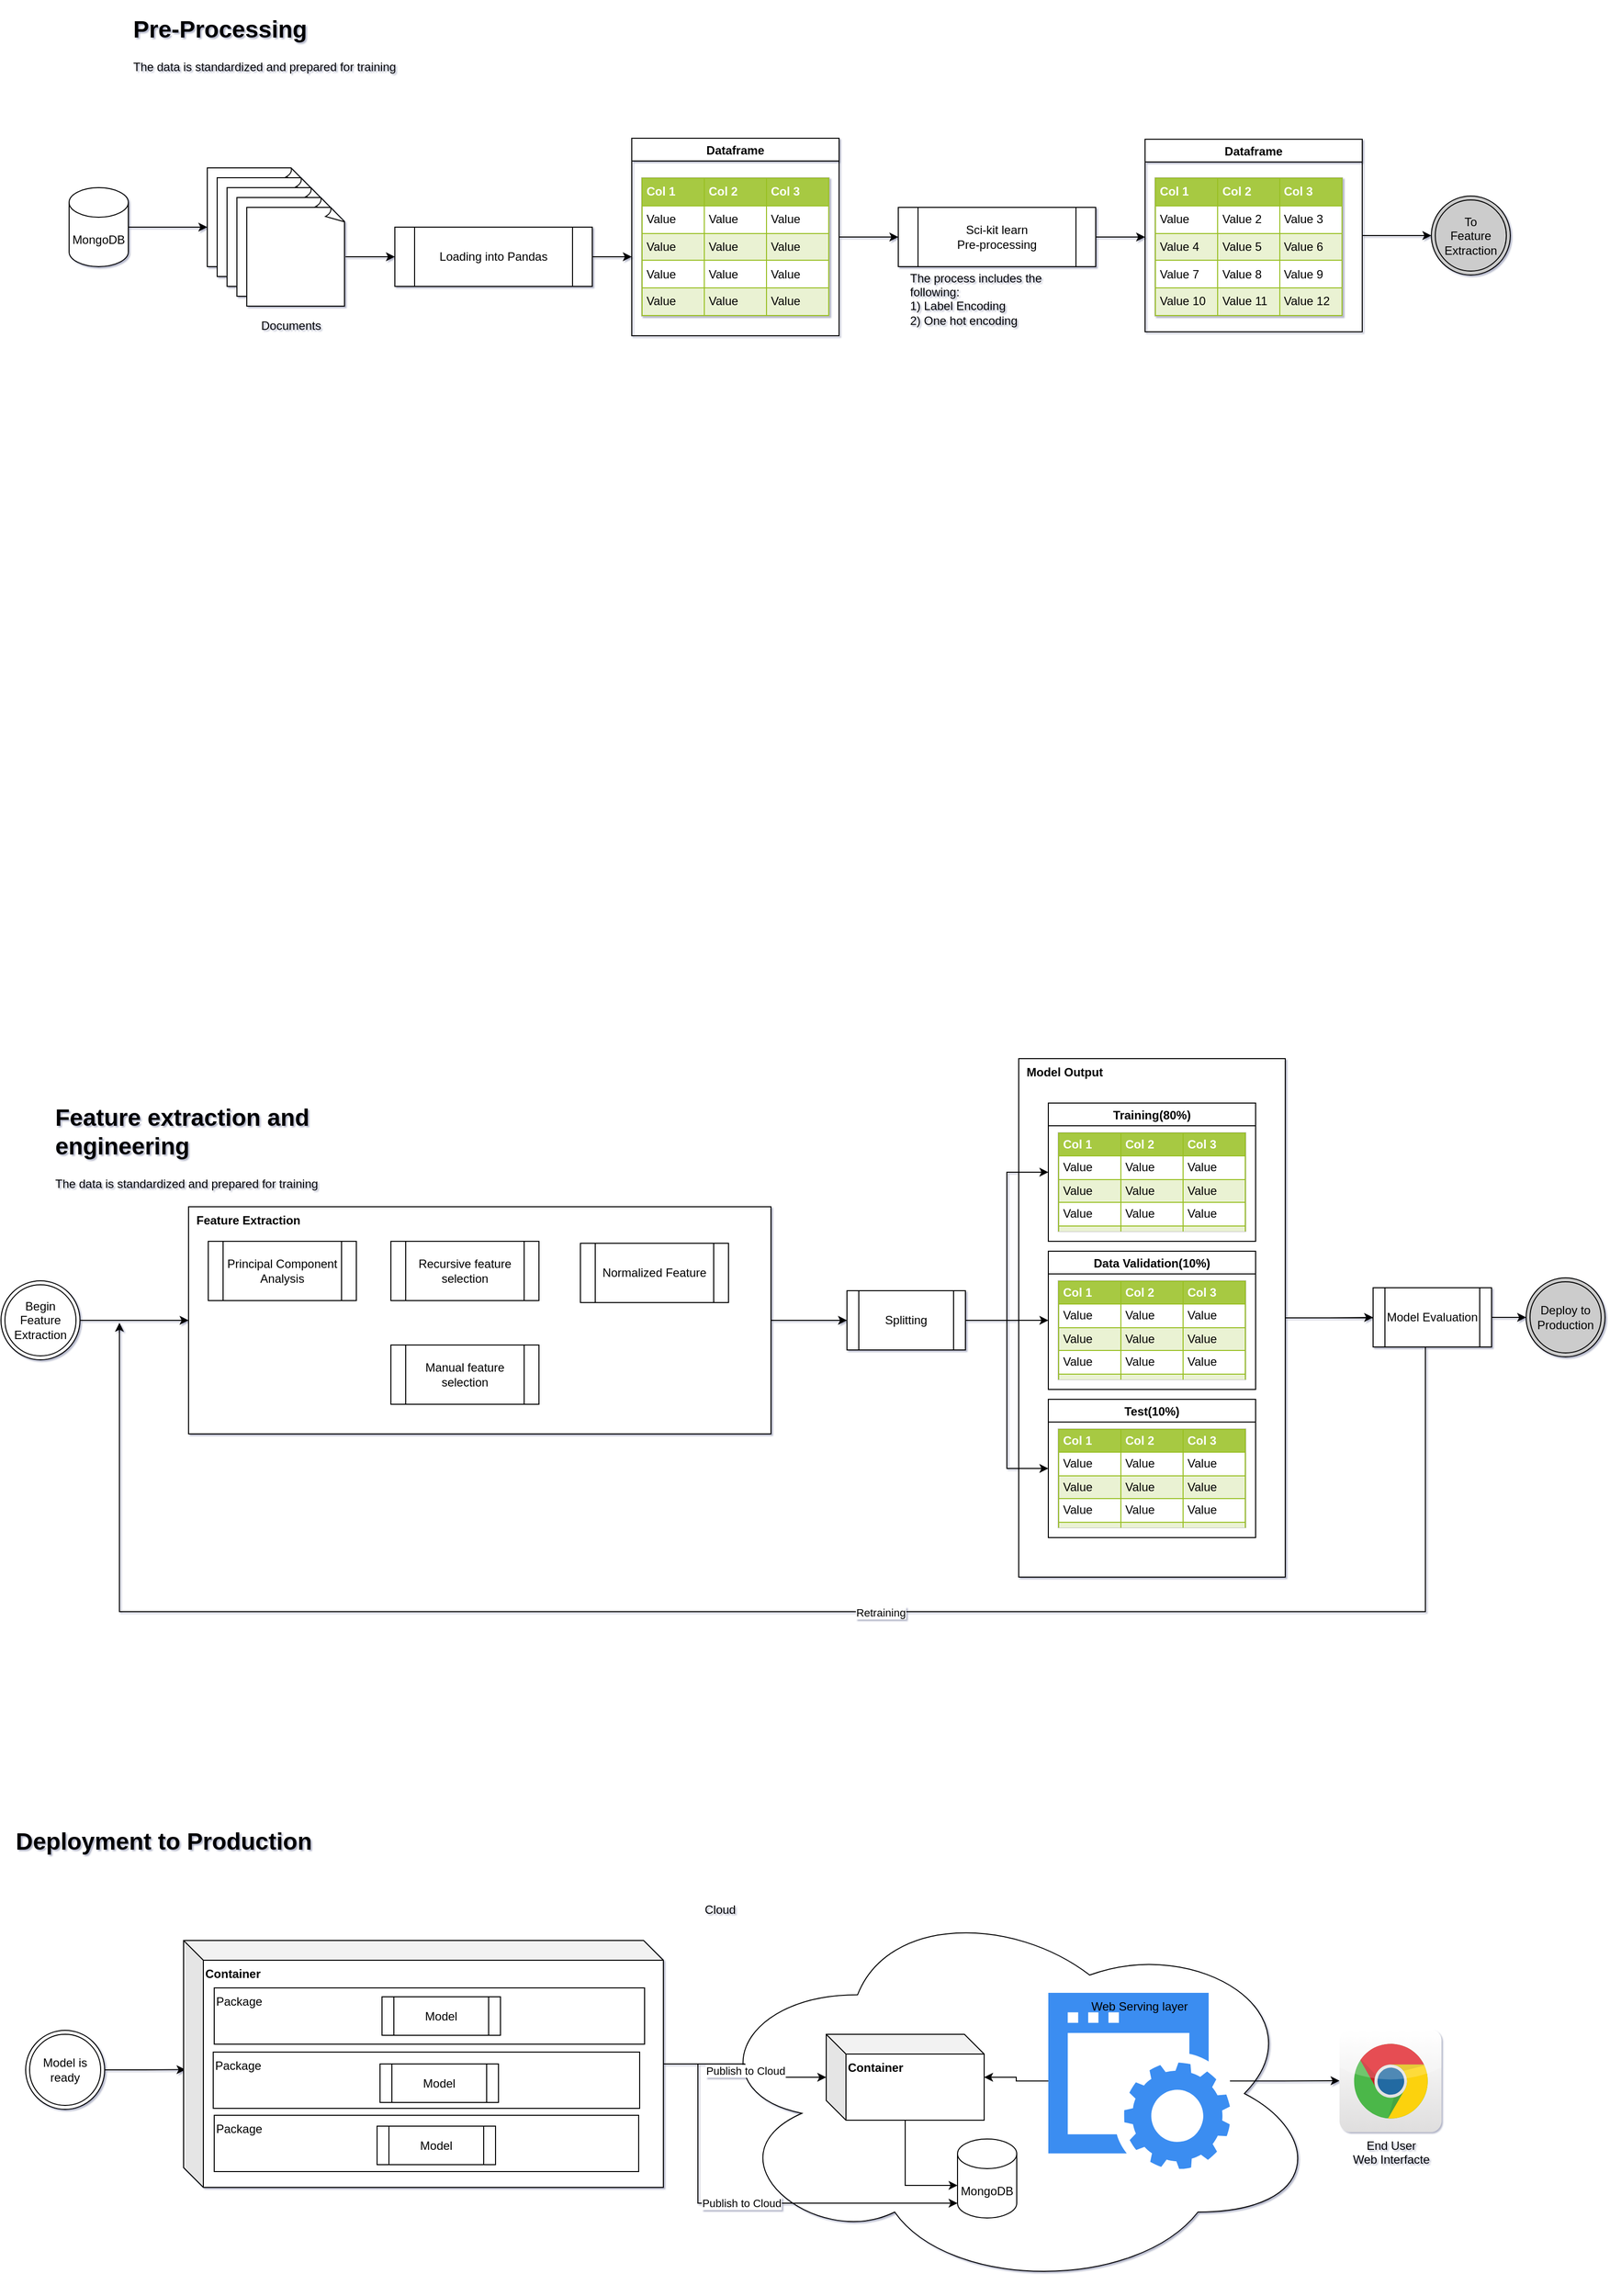<mxfile version="13.7.8" type="device" pages="5"><diagram id="TD5ozLhUwibqaplw1Unr" name="Prediction model"><mxGraphModel dx="2037" dy="2211" grid="0" gridSize="10" guides="0" tooltips="1" connect="1" arrows="1" fold="1" page="1" pageScale="1" pageWidth="850" pageHeight="1100" math="0" shadow="1"><root><mxCell id="0"/><mxCell id="1" parent="0"/><mxCell id="MY0sf_SPiwlDYOIhxIK--67" style="edgeStyle=orthogonalEdgeStyle;rounded=0;orthogonalLoop=1;jettySize=auto;html=1;" edge="1" parent="1" source="MY0sf_SPiwlDYOIhxIK--66"><mxGeometry relative="1" as="geometry"><mxPoint x="150" y="617.5" as="targetPoint"/><Array as="points"><mxPoint x="1473" y="613"/><mxPoint x="1473" y="910"/><mxPoint x="150" y="910"/></Array></mxGeometry></mxCell><mxCell id="MY0sf_SPiwlDYOIhxIK--71" value="Retraining" style="edgeLabel;html=1;align=center;verticalAlign=middle;resizable=0;points=[];" vertex="1" connectable="0" parent="MY0sf_SPiwlDYOIhxIK--67"><mxGeometry x="-0.035" y="1" relative="1" as="geometry"><mxPoint as="offset"/></mxGeometry></mxCell><mxCell id="MY0sf_SPiwlDYOIhxIK--70" style="edgeStyle=orthogonalEdgeStyle;rounded=0;orthogonalLoop=1;jettySize=auto;html=1;entryX=0;entryY=0.5;entryDx=0;entryDy=0;" edge="1" parent="1" source="MY0sf_SPiwlDYOIhxIK--66" target="MY0sf_SPiwlDYOIhxIK--69"><mxGeometry relative="1" as="geometry"/></mxCell><mxCell id="MY0sf_SPiwlDYOIhxIK--66" value="Model Output" style="rounded=0;whiteSpace=wrap;html=1;verticalAlign=top;align=left;fontStyle=1;spacingLeft=6;" vertex="1" parent="1"><mxGeometry x="1061" y="350" width="270" height="525" as="geometry"/></mxCell><mxCell id="MY0sf_SPiwlDYOIhxIK--1" value="" style="whiteSpace=wrap;html=1;shape=mxgraph.basic.document" vertex="1" parent="1"><mxGeometry x="239" y="-552" width="100" height="100" as="geometry"/></mxCell><mxCell id="MY0sf_SPiwlDYOIhxIK--2" value="" style="whiteSpace=wrap;html=1;shape=mxgraph.basic.document" vertex="1" parent="1"><mxGeometry x="249" y="-542" width="100" height="100" as="geometry"/></mxCell><mxCell id="MY0sf_SPiwlDYOIhxIK--3" value="" style="whiteSpace=wrap;html=1;shape=mxgraph.basic.document" vertex="1" parent="1"><mxGeometry x="259" y="-532" width="100" height="100" as="geometry"/></mxCell><mxCell id="MY0sf_SPiwlDYOIhxIK--4" value="" style="whiteSpace=wrap;html=1;shape=mxgraph.basic.document" vertex="1" parent="1"><mxGeometry x="269" y="-522" width="100" height="100" as="geometry"/></mxCell><mxCell id="MY0sf_SPiwlDYOIhxIK--10" style="edgeStyle=orthogonalEdgeStyle;rounded=0;orthogonalLoop=1;jettySize=auto;html=1;entryX=0;entryY=0.5;entryDx=0;entryDy=0;" edge="1" parent="1" source="MY0sf_SPiwlDYOIhxIK--5" target="MY0sf_SPiwlDYOIhxIK--9"><mxGeometry relative="1" as="geometry"/></mxCell><mxCell id="MY0sf_SPiwlDYOIhxIK--5" value="" style="whiteSpace=wrap;html=1;shape=mxgraph.basic.document" vertex="1" parent="1"><mxGeometry x="279" y="-512" width="100" height="100" as="geometry"/></mxCell><mxCell id="MY0sf_SPiwlDYOIhxIK--7" style="edgeStyle=orthogonalEdgeStyle;rounded=0;orthogonalLoop=1;jettySize=auto;html=1;entryX=0;entryY=0.6;entryDx=0;entryDy=0;entryPerimeter=0;" edge="1" parent="1" source="MY0sf_SPiwlDYOIhxIK--6" target="MY0sf_SPiwlDYOIhxIK--1"><mxGeometry relative="1" as="geometry"/></mxCell><mxCell id="MY0sf_SPiwlDYOIhxIK--6" value="MongoDB" style="shape=cylinder3;whiteSpace=wrap;html=1;boundedLbl=1;backgroundOutline=1;size=15;" vertex="1" parent="1"><mxGeometry x="99" y="-532" width="60" height="80" as="geometry"/></mxCell><mxCell id="MY0sf_SPiwlDYOIhxIK--8" value="Documents" style="text;html=1;strokeColor=none;fillColor=none;align=center;verticalAlign=middle;whiteSpace=wrap;rounded=0;" vertex="1" parent="1"><mxGeometry x="289" y="-402" width="70" height="20" as="geometry"/></mxCell><mxCell id="MY0sf_SPiwlDYOIhxIK--24" style="edgeStyle=orthogonalEdgeStyle;rounded=0;orthogonalLoop=1;jettySize=auto;html=1;" edge="1" parent="1" source="MY0sf_SPiwlDYOIhxIK--9"><mxGeometry relative="1" as="geometry"><mxPoint x="669" y="-462" as="targetPoint"/></mxGeometry></mxCell><mxCell id="MY0sf_SPiwlDYOIhxIK--9" value="Loading into Pandas" style="shape=process;whiteSpace=wrap;html=1;backgroundOutline=1;" vertex="1" parent="1"><mxGeometry x="429" y="-492" width="200" height="60" as="geometry"/></mxCell><mxCell id="MY0sf_SPiwlDYOIhxIK--27" style="edgeStyle=orthogonalEdgeStyle;rounded=0;orthogonalLoop=1;jettySize=auto;html=1;exitX=1;exitY=0.5;exitDx=0;exitDy=0;entryX=0;entryY=0.5;entryDx=0;entryDy=0;" edge="1" parent="1" source="MY0sf_SPiwlDYOIhxIK--23" target="MY0sf_SPiwlDYOIhxIK--25"><mxGeometry relative="1" as="geometry"><Array as="points"><mxPoint x="919" y="-482"/><mxPoint x="919" y="-482"/></Array></mxGeometry></mxCell><mxCell id="MY0sf_SPiwlDYOIhxIK--23" value="Dataframe" style="swimlane;" vertex="1" parent="1"><mxGeometry x="669" y="-582" width="210" height="200" as="geometry"/></mxCell><mxCell id="MY0sf_SPiwlDYOIhxIK--38" value="&lt;table border=&quot;1&quot; width=&quot;100%&quot; cellpadding=&quot;4&quot; style=&quot;width: 100% ; height: 100% ; border-collapse: collapse&quot;&gt;&lt;tbody&gt;&lt;tr style=&quot;background-color: #a7c942 ; color: #ffffff ; border: 1px solid #98bf21&quot;&gt;&lt;th align=&quot;left&quot;&gt;Col 1&lt;/th&gt;&lt;th align=&quot;left&quot;&gt;Col 2&lt;/th&gt;&lt;th align=&quot;left&quot;&gt;Col 3&lt;/th&gt;&lt;/tr&gt;&lt;tr style=&quot;border: 1px solid #98bf21&quot;&gt;&lt;td&gt;Value&lt;/td&gt;&lt;td&gt;Value&amp;nbsp;&lt;/td&gt;&lt;td&gt;Value&amp;nbsp;&lt;/td&gt;&lt;/tr&gt;&lt;tr style=&quot;background-color: #eaf2d3 ; border: 1px solid #98bf21&quot;&gt;&lt;td&gt;Value&amp;nbsp;&lt;/td&gt;&lt;td&gt;Value&amp;nbsp;&lt;/td&gt;&lt;td&gt;Value&amp;nbsp;&lt;/td&gt;&lt;/tr&gt;&lt;tr style=&quot;border: 1px solid #98bf21&quot;&gt;&lt;td&gt;Value&lt;/td&gt;&lt;td&gt;Value&amp;nbsp;&lt;/td&gt;&lt;td&gt;Value&amp;nbsp;&lt;/td&gt;&lt;/tr&gt;&lt;tr style=&quot;background-color: #eaf2d3 ; border: 1px solid #98bf21&quot;&gt;&lt;td&gt;Value&amp;nbsp;&lt;/td&gt;&lt;td&gt;Value&amp;nbsp;&lt;/td&gt;&lt;td&gt;Value&amp;nbsp;&lt;/td&gt;&lt;/tr&gt;&lt;/tbody&gt;&lt;/table&gt;" style="text;html=1;strokeColor=#c0c0c0;fillColor=#ffffff;overflow=fill;rounded=0;" vertex="1" parent="MY0sf_SPiwlDYOIhxIK--23"><mxGeometry x="10" y="40" width="190" height="140" as="geometry"/></mxCell><mxCell id="MY0sf_SPiwlDYOIhxIK--34" style="edgeStyle=orthogonalEdgeStyle;rounded=0;orthogonalLoop=1;jettySize=auto;html=1;entryX=0.5;entryY=0;entryDx=0;entryDy=0;exitX=1;exitY=0.5;exitDx=0;exitDy=0;" edge="1" parent="1" source="MY0sf_SPiwlDYOIhxIK--25"><mxGeometry relative="1" as="geometry"><mxPoint x="1189" y="-482" as="targetPoint"/><Array as="points"><mxPoint x="1149" y="-482"/><mxPoint x="1149" y="-482"/></Array></mxGeometry></mxCell><mxCell id="MY0sf_SPiwlDYOIhxIK--25" value="Sci-kit learn&lt;br&gt;Pre-processing" style="shape=process;whiteSpace=wrap;html=1;backgroundOutline=1;" vertex="1" parent="1"><mxGeometry x="939" y="-512" width="200" height="60" as="geometry"/></mxCell><mxCell id="MY0sf_SPiwlDYOIhxIK--41" style="edgeStyle=orthogonalEdgeStyle;rounded=0;orthogonalLoop=1;jettySize=auto;html=1;entryX=0;entryY=0.5;entryDx=0;entryDy=0;" edge="1" parent="1" source="MY0sf_SPiwlDYOIhxIK--33" target="MY0sf_SPiwlDYOIhxIK--40"><mxGeometry relative="1" as="geometry"/></mxCell><mxCell id="MY0sf_SPiwlDYOIhxIK--33" value="Dataframe" style="swimlane;" vertex="1" parent="1"><mxGeometry x="1189" y="-581" width="220" height="195" as="geometry"/></mxCell><mxCell id="MY0sf_SPiwlDYOIhxIK--43" value="&lt;table border=&quot;1&quot; width=&quot;100%&quot; cellpadding=&quot;4&quot; style=&quot;width: 100% ; height: 100% ; border-collapse: collapse&quot;&gt;&lt;tbody&gt;&lt;tr style=&quot;background-color: #a7c942 ; color: #ffffff ; border: 1px solid #98bf21&quot;&gt;&lt;th align=&quot;left&quot;&gt;Col 1&lt;/th&gt;&lt;th align=&quot;left&quot;&gt;Col 2&lt;/th&gt;&lt;th align=&quot;left&quot;&gt;Col 3&lt;/th&gt;&lt;/tr&gt;&lt;tr style=&quot;border: 1px solid #98bf21&quot;&gt;&lt;td&gt;Value&lt;/td&gt;&lt;td&gt;Value 2&lt;/td&gt;&lt;td&gt;Value 3&lt;/td&gt;&lt;/tr&gt;&lt;tr style=&quot;background-color: #eaf2d3 ; border: 1px solid #98bf21&quot;&gt;&lt;td&gt;Value 4&lt;/td&gt;&lt;td&gt;Value 5&lt;/td&gt;&lt;td&gt;Value 6&lt;/td&gt;&lt;/tr&gt;&lt;tr style=&quot;border: 1px solid #98bf21&quot;&gt;&lt;td&gt;Value 7&lt;/td&gt;&lt;td&gt;Value 8&lt;/td&gt;&lt;td&gt;Value 9&lt;/td&gt;&lt;/tr&gt;&lt;tr style=&quot;background-color: #eaf2d3 ; border: 1px solid #98bf21&quot;&gt;&lt;td&gt;Value 10&lt;/td&gt;&lt;td&gt;Value 11&lt;/td&gt;&lt;td&gt;Value 12&lt;/td&gt;&lt;/tr&gt;&lt;/tbody&gt;&lt;/table&gt;" style="text;html=1;strokeColor=#c0c0c0;fillColor=#ffffff;overflow=fill;rounded=0;" vertex="1" parent="MY0sf_SPiwlDYOIhxIK--33"><mxGeometry x="10" y="39" width="190" height="140" as="geometry"/></mxCell><mxCell id="MY0sf_SPiwlDYOIhxIK--36" value="&lt;h1&gt;Pre-Processing&lt;/h1&gt;&lt;div&gt;The data is standardized and prepared for training&lt;/div&gt;" style="text;html=1;strokeColor=none;fillColor=none;spacing=5;spacingTop=-20;whiteSpace=wrap;overflow=hidden;rounded=0;" vertex="1" parent="1"><mxGeometry x="159" y="-712" width="380" height="120" as="geometry"/></mxCell><mxCell id="MY0sf_SPiwlDYOIhxIK--40" value="To&lt;br&gt;Feature Extraction" style="ellipse;shape=doubleEllipse;whiteSpace=wrap;html=1;aspect=fixed;fillColor=#CCCCCC;" vertex="1" parent="1"><mxGeometry x="1479" y="-523.5" width="80" height="80" as="geometry"/></mxCell><mxCell id="MY0sf_SPiwlDYOIhxIK--42" value="The process includes the following:&lt;br&gt;1) Label Encoding&lt;br&gt;2) One hot encoding&lt;br&gt;&lt;br&gt;" style="text;html=1;strokeColor=none;fillColor=none;align=left;verticalAlign=middle;whiteSpace=wrap;rounded=0;" vertex="1" parent="1"><mxGeometry x="949" y="-422" width="180" height="20" as="geometry"/></mxCell><mxCell id="MY0sf_SPiwlDYOIhxIK--44" value="&lt;h1&gt;Feature extraction and engineering&lt;/h1&gt;&lt;div&gt;The data is standardized and prepared for training&lt;/div&gt;" style="text;html=1;strokeColor=none;fillColor=none;spacing=5;spacingTop=-20;whiteSpace=wrap;overflow=hidden;rounded=0;" vertex="1" parent="1"><mxGeometry x="80" y="390" width="380" height="120" as="geometry"/></mxCell><mxCell id="MY0sf_SPiwlDYOIhxIK--59" style="edgeStyle=orthogonalEdgeStyle;rounded=0;orthogonalLoop=1;jettySize=auto;html=1;entryX=0;entryY=0.5;entryDx=0;entryDy=0;" edge="1" parent="1" source="MY0sf_SPiwlDYOIhxIK--45" target="MY0sf_SPiwlDYOIhxIK--57"><mxGeometry relative="1" as="geometry"/></mxCell><mxCell id="MY0sf_SPiwlDYOIhxIK--45" value="Begin Feature Extraction" style="ellipse;shape=doubleEllipse;whiteSpace=wrap;html=1;aspect=fixed;" vertex="1" parent="1"><mxGeometry x="30" y="575" width="80" height="80" as="geometry"/></mxCell><mxCell id="MY0sf_SPiwlDYOIhxIK--53" style="edgeStyle=orthogonalEdgeStyle;rounded=0;orthogonalLoop=1;jettySize=auto;html=1;entryX=0;entryY=0.5;entryDx=0;entryDy=0;" edge="1" parent="1" source="MY0sf_SPiwlDYOIhxIK--46" target="MY0sf_SPiwlDYOIhxIK--47"><mxGeometry relative="1" as="geometry"/></mxCell><mxCell id="MY0sf_SPiwlDYOIhxIK--54" style="edgeStyle=orthogonalEdgeStyle;rounded=0;orthogonalLoop=1;jettySize=auto;html=1;entryX=0;entryY=0.5;entryDx=0;entryDy=0;" edge="1" parent="1" source="MY0sf_SPiwlDYOIhxIK--46" target="MY0sf_SPiwlDYOIhxIK--49"><mxGeometry relative="1" as="geometry"/></mxCell><mxCell id="MY0sf_SPiwlDYOIhxIK--55" style="edgeStyle=orthogonalEdgeStyle;rounded=0;orthogonalLoop=1;jettySize=auto;html=1;entryX=0;entryY=0.5;entryDx=0;entryDy=0;" edge="1" parent="1" source="MY0sf_SPiwlDYOIhxIK--46" target="MY0sf_SPiwlDYOIhxIK--51"><mxGeometry relative="1" as="geometry"/></mxCell><mxCell id="MY0sf_SPiwlDYOIhxIK--46" value="Splitting" style="shape=process;whiteSpace=wrap;html=1;backgroundOutline=1;" vertex="1" parent="1"><mxGeometry x="887" y="585" width="120" height="60" as="geometry"/></mxCell><mxCell id="MY0sf_SPiwlDYOIhxIK--47" value="Training(80%)" style="swimlane;" vertex="1" parent="1"><mxGeometry x="1091" y="395" width="210" height="140" as="geometry"/></mxCell><mxCell id="MY0sf_SPiwlDYOIhxIK--48" value="&lt;table border=&quot;1&quot; width=&quot;100%&quot; cellpadding=&quot;4&quot; style=&quot;width: 100% ; height: 100% ; border-collapse: collapse&quot;&gt;&lt;tbody&gt;&lt;tr style=&quot;background-color: #a7c942 ; color: #ffffff ; border: 1px solid #98bf21&quot;&gt;&lt;th align=&quot;left&quot;&gt;Col 1&lt;/th&gt;&lt;th align=&quot;left&quot;&gt;Col 2&lt;/th&gt;&lt;th align=&quot;left&quot;&gt;Col 3&lt;/th&gt;&lt;/tr&gt;&lt;tr style=&quot;border: 1px solid #98bf21&quot;&gt;&lt;td&gt;Value&lt;/td&gt;&lt;td&gt;Value&amp;nbsp;&lt;/td&gt;&lt;td&gt;Value&amp;nbsp;&lt;/td&gt;&lt;/tr&gt;&lt;tr style=&quot;background-color: #eaf2d3 ; border: 1px solid #98bf21&quot;&gt;&lt;td&gt;Value&amp;nbsp;&lt;/td&gt;&lt;td&gt;Value&amp;nbsp;&lt;/td&gt;&lt;td&gt;Value&amp;nbsp;&lt;/td&gt;&lt;/tr&gt;&lt;tr style=&quot;border: 1px solid #98bf21&quot;&gt;&lt;td&gt;Value&lt;/td&gt;&lt;td&gt;Value&amp;nbsp;&lt;/td&gt;&lt;td&gt;Value&amp;nbsp;&lt;/td&gt;&lt;/tr&gt;&lt;tr style=&quot;background-color: #eaf2d3 ; border: 1px solid #98bf21&quot;&gt;&lt;td&gt;Value&amp;nbsp;&lt;/td&gt;&lt;td&gt;Value&amp;nbsp;&lt;/td&gt;&lt;td&gt;Value&amp;nbsp;&lt;/td&gt;&lt;/tr&gt;&lt;/tbody&gt;&lt;/table&gt;" style="text;html=1;strokeColor=#c0c0c0;fillColor=#ffffff;overflow=fill;rounded=0;" vertex="1" parent="MY0sf_SPiwlDYOIhxIK--47"><mxGeometry x="10" y="30" width="190" height="100" as="geometry"/></mxCell><mxCell id="MY0sf_SPiwlDYOIhxIK--49" value="Data Validation(10%)" style="swimlane;" vertex="1" parent="1"><mxGeometry x="1091" y="545" width="210" height="140" as="geometry"/></mxCell><mxCell id="MY0sf_SPiwlDYOIhxIK--50" value="&lt;table border=&quot;1&quot; width=&quot;100%&quot; cellpadding=&quot;4&quot; style=&quot;width: 100% ; height: 100% ; border-collapse: collapse&quot;&gt;&lt;tbody&gt;&lt;tr style=&quot;background-color: #a7c942 ; color: #ffffff ; border: 1px solid #98bf21&quot;&gt;&lt;th align=&quot;left&quot;&gt;Col 1&lt;/th&gt;&lt;th align=&quot;left&quot;&gt;Col 2&lt;/th&gt;&lt;th align=&quot;left&quot;&gt;Col 3&lt;/th&gt;&lt;/tr&gt;&lt;tr style=&quot;border: 1px solid #98bf21&quot;&gt;&lt;td&gt;Value&lt;/td&gt;&lt;td&gt;Value&amp;nbsp;&lt;/td&gt;&lt;td&gt;Value&amp;nbsp;&lt;/td&gt;&lt;/tr&gt;&lt;tr style=&quot;background-color: #eaf2d3 ; border: 1px solid #98bf21&quot;&gt;&lt;td&gt;Value&amp;nbsp;&lt;/td&gt;&lt;td&gt;Value&amp;nbsp;&lt;/td&gt;&lt;td&gt;Value&amp;nbsp;&lt;/td&gt;&lt;/tr&gt;&lt;tr style=&quot;border: 1px solid #98bf21&quot;&gt;&lt;td&gt;Value&lt;/td&gt;&lt;td&gt;Value&amp;nbsp;&lt;/td&gt;&lt;td&gt;Value&amp;nbsp;&lt;/td&gt;&lt;/tr&gt;&lt;tr style=&quot;background-color: #eaf2d3 ; border: 1px solid #98bf21&quot;&gt;&lt;td&gt;Value&amp;nbsp;&lt;/td&gt;&lt;td&gt;Value&amp;nbsp;&lt;/td&gt;&lt;td&gt;Value&amp;nbsp;&lt;/td&gt;&lt;/tr&gt;&lt;/tbody&gt;&lt;/table&gt;" style="text;html=1;strokeColor=#c0c0c0;fillColor=#ffffff;overflow=fill;rounded=0;" vertex="1" parent="MY0sf_SPiwlDYOIhxIK--49"><mxGeometry x="10" y="30" width="190" height="100" as="geometry"/></mxCell><mxCell id="MY0sf_SPiwlDYOIhxIK--51" value="Test(10%)" style="swimlane;" vertex="1" parent="1"><mxGeometry x="1091" y="695" width="210" height="140" as="geometry"/></mxCell><mxCell id="MY0sf_SPiwlDYOIhxIK--52" value="&lt;table border=&quot;1&quot; width=&quot;100%&quot; cellpadding=&quot;4&quot; style=&quot;width: 100% ; height: 100% ; border-collapse: collapse&quot;&gt;&lt;tbody&gt;&lt;tr style=&quot;background-color: #a7c942 ; color: #ffffff ; border: 1px solid #98bf21&quot;&gt;&lt;th align=&quot;left&quot;&gt;Col 1&lt;/th&gt;&lt;th align=&quot;left&quot;&gt;Col 2&lt;/th&gt;&lt;th align=&quot;left&quot;&gt;Col 3&lt;/th&gt;&lt;/tr&gt;&lt;tr style=&quot;border: 1px solid #98bf21&quot;&gt;&lt;td&gt;Value&lt;/td&gt;&lt;td&gt;Value&amp;nbsp;&lt;/td&gt;&lt;td&gt;Value&amp;nbsp;&lt;/td&gt;&lt;/tr&gt;&lt;tr style=&quot;background-color: #eaf2d3 ; border: 1px solid #98bf21&quot;&gt;&lt;td&gt;Value&amp;nbsp;&lt;/td&gt;&lt;td&gt;Value&amp;nbsp;&lt;/td&gt;&lt;td&gt;Value&amp;nbsp;&lt;/td&gt;&lt;/tr&gt;&lt;tr style=&quot;border: 1px solid #98bf21&quot;&gt;&lt;td&gt;Value&lt;/td&gt;&lt;td&gt;Value&amp;nbsp;&lt;/td&gt;&lt;td&gt;Value&amp;nbsp;&lt;/td&gt;&lt;/tr&gt;&lt;tr style=&quot;background-color: #eaf2d3 ; border: 1px solid #98bf21&quot;&gt;&lt;td&gt;Value&amp;nbsp;&lt;/td&gt;&lt;td&gt;Value&amp;nbsp;&lt;/td&gt;&lt;td&gt;Value&amp;nbsp;&lt;/td&gt;&lt;/tr&gt;&lt;/tbody&gt;&lt;/table&gt;" style="text;html=1;strokeColor=#c0c0c0;fillColor=#ffffff;overflow=fill;rounded=0;" vertex="1" parent="MY0sf_SPiwlDYOIhxIK--51"><mxGeometry x="10" y="30" width="190" height="100" as="geometry"/></mxCell><mxCell id="MY0sf_SPiwlDYOIhxIK--58" style="edgeStyle=orthogonalEdgeStyle;rounded=0;orthogonalLoop=1;jettySize=auto;html=1;entryX=0;entryY=0.5;entryDx=0;entryDy=0;" edge="1" parent="1" source="MY0sf_SPiwlDYOIhxIK--57" target="MY0sf_SPiwlDYOIhxIK--46"><mxGeometry relative="1" as="geometry"/></mxCell><mxCell id="MY0sf_SPiwlDYOIhxIK--57" value="Feature Extraction" style="rounded=0;whiteSpace=wrap;html=1;verticalAlign=top;align=left;fontStyle=1;spacingLeft=6;" vertex="1" parent="1"><mxGeometry x="220" y="500" width="590" height="230" as="geometry"/></mxCell><mxCell id="MY0sf_SPiwlDYOIhxIK--60" value="Principal Component Analysis" style="shape=process;whiteSpace=wrap;html=1;backgroundOutline=1;" vertex="1" parent="1"><mxGeometry x="240" y="535" width="150" height="60" as="geometry"/></mxCell><mxCell id="MY0sf_SPiwlDYOIhxIK--61" value="Recursive feature selection" style="shape=process;whiteSpace=wrap;html=1;backgroundOutline=1;" vertex="1" parent="1"><mxGeometry x="425" y="535" width="150" height="60" as="geometry"/></mxCell><mxCell id="MY0sf_SPiwlDYOIhxIK--62" value="Normalized Feature" style="shape=process;whiteSpace=wrap;html=1;backgroundOutline=1;" vertex="1" parent="1"><mxGeometry x="617" y="537" width="150" height="60" as="geometry"/></mxCell><mxCell id="MY0sf_SPiwlDYOIhxIK--63" value="Manual feature selection" style="shape=process;whiteSpace=wrap;html=1;backgroundOutline=1;" vertex="1" parent="1"><mxGeometry x="425" y="640" width="150" height="60" as="geometry"/></mxCell><mxCell id="MY0sf_SPiwlDYOIhxIK--68" value="&lt;h1&gt;Deployment to Production&lt;/h1&gt;&lt;div&gt;&lt;br&gt;&lt;/div&gt;" style="text;html=1;strokeColor=none;fillColor=none;spacing=5;spacingTop=-20;whiteSpace=wrap;overflow=hidden;rounded=0;" vertex="1" parent="1"><mxGeometry x="40" y="1123" width="380" height="120" as="geometry"/></mxCell><mxCell id="MY0sf_SPiwlDYOIhxIK--73" style="edgeStyle=orthogonalEdgeStyle;rounded=0;orthogonalLoop=1;jettySize=auto;html=1;entryX=0;entryY=0.5;entryDx=0;entryDy=0;" edge="1" parent="1" source="MY0sf_SPiwlDYOIhxIK--69" target="MY0sf_SPiwlDYOIhxIK--72"><mxGeometry relative="1" as="geometry"/></mxCell><mxCell id="MY0sf_SPiwlDYOIhxIK--69" value="Model Evaluation" style="shape=process;whiteSpace=wrap;html=1;backgroundOutline=1;" vertex="1" parent="1"><mxGeometry x="1420" y="582" width="120" height="60" as="geometry"/></mxCell><mxCell id="MY0sf_SPiwlDYOIhxIK--72" value="Deploy to Production" style="ellipse;shape=doubleEllipse;whiteSpace=wrap;html=1;aspect=fixed;fillColor=#CCCCCC;" vertex="1" parent="1"><mxGeometry x="1575" y="572" width="80" height="80" as="geometry"/></mxCell><mxCell id="MY0sf_SPiwlDYOIhxIK--77" style="edgeStyle=orthogonalEdgeStyle;rounded=0;orthogonalLoop=1;jettySize=auto;html=1;entryX=0.004;entryY=0.523;entryDx=0;entryDy=0;entryPerimeter=0;" edge="1" parent="1" source="MY0sf_SPiwlDYOIhxIK--74" target="MY0sf_SPiwlDYOIhxIK--75"><mxGeometry relative="1" as="geometry"/></mxCell><mxCell id="MY0sf_SPiwlDYOIhxIK--74" value="Model is ready" style="ellipse;shape=doubleEllipse;whiteSpace=wrap;html=1;aspect=fixed;" vertex="1" parent="1"><mxGeometry x="55" y="1334" width="80" height="80" as="geometry"/></mxCell><mxCell id="MY0sf_SPiwlDYOIhxIK--75" value="Container" style="shape=cube;whiteSpace=wrap;html=1;boundedLbl=1;backgroundOutline=1;darkOpacity=0.05;darkOpacity2=0.1;align=left;verticalAlign=top;fontStyle=1;fillColor=#FFFFFF;" vertex="1" parent="1"><mxGeometry x="215" y="1243" width="486" height="250" as="geometry"/></mxCell><mxCell id="MY0sf_SPiwlDYOIhxIK--76" value="Cloud" style="ellipse;shape=cloud;whiteSpace=wrap;html=1;align=left;verticalAlign=top;fillColor=#FFFFFF;" vertex="1" parent="1"><mxGeometry x="741" y="1198" width="627" height="400" as="geometry"/></mxCell><mxCell id="MY0sf_SPiwlDYOIhxIK--78" value="Package" style="rounded=0;whiteSpace=wrap;html=1;align=left;verticalAlign=top;" vertex="1" parent="1"><mxGeometry x="246" y="1291" width="436" height="57" as="geometry"/></mxCell><mxCell id="MY0sf_SPiwlDYOIhxIK--79" value="Package" style="rounded=0;whiteSpace=wrap;html=1;align=left;verticalAlign=top;" vertex="1" parent="1"><mxGeometry x="245" y="1356" width="432" height="57" as="geometry"/></mxCell><mxCell id="MY0sf_SPiwlDYOIhxIK--80" value="Package" style="rounded=0;whiteSpace=wrap;html=1;align=left;verticalAlign=top;" vertex="1" parent="1"><mxGeometry x="246" y="1420" width="430" height="57" as="geometry"/></mxCell><mxCell id="MY0sf_SPiwlDYOIhxIK--82" value="Model" style="shape=process;whiteSpace=wrap;html=1;backgroundOutline=1;fillColor=#FFFFFF;align=center;" vertex="1" parent="1"><mxGeometry x="416" y="1300" width="120" height="39" as="geometry"/></mxCell><mxCell id="MY0sf_SPiwlDYOIhxIK--83" value="Model" style="shape=process;whiteSpace=wrap;html=1;backgroundOutline=1;fillColor=#FFFFFF;align=center;" vertex="1" parent="1"><mxGeometry x="414" y="1368" width="120" height="39" as="geometry"/></mxCell><mxCell id="MY0sf_SPiwlDYOIhxIK--84" value="Model" style="shape=process;whiteSpace=wrap;html=1;backgroundOutline=1;fillColor=#FFFFFF;align=center;" vertex="1" parent="1"><mxGeometry x="411" y="1431" width="120" height="39" as="geometry"/></mxCell><mxCell id="MY0sf_SPiwlDYOIhxIK--85" value="MongoDB" style="shape=cylinder3;whiteSpace=wrap;html=1;boundedLbl=1;backgroundOutline=1;size=15;fillColor=#FFFFFF;align=center;" vertex="1" parent="1"><mxGeometry x="999" y="1444" width="60" height="80" as="geometry"/></mxCell><mxCell id="MY0sf_SPiwlDYOIhxIK--87" style="edgeStyle=orthogonalEdgeStyle;rounded=0;orthogonalLoop=1;jettySize=auto;html=1;entryX=0;entryY=0.588;entryDx=0;entryDy=0;entryPerimeter=0;" edge="1" parent="1" source="MY0sf_SPiwlDYOIhxIK--86" target="MY0sf_SPiwlDYOIhxIK--85"><mxGeometry relative="1" as="geometry"/></mxCell><mxCell id="MY0sf_SPiwlDYOIhxIK--86" value="Container" style="shape=cube;whiteSpace=wrap;html=1;boundedLbl=1;backgroundOutline=1;darkOpacity=0.05;darkOpacity2=0.1;align=left;verticalAlign=top;fontStyle=1;fillColor=#FFFFFF;" vertex="1" parent="1"><mxGeometry x="866" y="1338" width="160" height="87" as="geometry"/></mxCell><mxCell id="dQId5V5FQ55ApavOTGeZ-2" value="End User&lt;br&gt;Web Interfacte" style="dashed=0;outlineConnect=0;html=1;align=center;labelPosition=center;verticalLabelPosition=bottom;verticalAlign=top;shape=mxgraph.webicons.chrome;gradientColor=#DFDEDE" vertex="1" parent="1"><mxGeometry x="1386" y="1333" width="103.2" height="104" as="geometry"/></mxCell><mxCell id="dQId5V5FQ55ApavOTGeZ-6" style="edgeStyle=orthogonalEdgeStyle;rounded=0;orthogonalLoop=1;jettySize=auto;html=1;" edge="1" parent="1" source="dQId5V5FQ55ApavOTGeZ-5" target="MY0sf_SPiwlDYOIhxIK--86"><mxGeometry relative="1" as="geometry"/></mxCell><mxCell id="dQId5V5FQ55ApavOTGeZ-8" style="edgeStyle=orthogonalEdgeStyle;rounded=0;orthogonalLoop=1;jettySize=auto;html=1;" edge="1" parent="1" source="dQId5V5FQ55ApavOTGeZ-5" target="dQId5V5FQ55ApavOTGeZ-2"><mxGeometry relative="1" as="geometry"/></mxCell><mxCell id="dQId5V5FQ55ApavOTGeZ-5" value="Web Serving layer" style="html=1;aspect=fixed;strokeColor=none;shadow=0;align=center;verticalAlign=top;fillColor=#3B8DF1;shape=mxgraph.gcp2.website" vertex="1" parent="1"><mxGeometry x="1091" y="1296" width="184" height="178.48" as="geometry"/></mxCell><mxCell id="MY0sf_SPiwlDYOIhxIK--81" value="Publish to Cloud" style="edgeStyle=orthogonalEdgeStyle;rounded=0;orthogonalLoop=1;jettySize=auto;html=1;" edge="1" parent="1" source="MY0sf_SPiwlDYOIhxIK--75" target="MY0sf_SPiwlDYOIhxIK--86"><mxGeometry relative="1" as="geometry"/></mxCell><mxCell id="dQId5V5FQ55ApavOTGeZ-7" value="Publish to Cloud" style="edgeStyle=orthogonalEdgeStyle;rounded=0;orthogonalLoop=1;jettySize=auto;html=1;entryX=0;entryY=1;entryDx=0;entryDy=-15;entryPerimeter=0;" edge="1" parent="1" source="MY0sf_SPiwlDYOIhxIK--75" target="MY0sf_SPiwlDYOIhxIK--85"><mxGeometry relative="1" as="geometry"><mxPoint x="711" y="1378" as="sourcePoint"/><mxPoint x="876" y="1391.5" as="targetPoint"/><Array as="points"><mxPoint x="736" y="1368"/><mxPoint x="736" y="1509"/></Array></mxGeometry></mxCell></root></mxGraphModel></diagram><diagram id="ziOQ_YvtZm2bLBoC21ie" name="Categorizing expenses"><mxGraphModel dx="1426" dy="1878" grid="0" gridSize="10" guides="1" tooltips="1" connect="1" arrows="1" fold="1" page="1" pageScale="1" pageWidth="850" pageHeight="1100" math="0" shadow="0"><root><mxCell id="z6NDDPepzfPTT-DHf9NY-0"/><mxCell id="z6NDDPepzfPTT-DHf9NY-1" parent="z6NDDPepzfPTT-DHf9NY-0"/><mxCell id="z6NDDPepzfPTT-DHf9NY-2" style="edgeStyle=orthogonalEdgeStyle;rounded=0;orthogonalLoop=1;jettySize=auto;html=1;" edge="1" parent="z6NDDPepzfPTT-DHf9NY-1" source="z6NDDPepzfPTT-DHf9NY-5"><mxGeometry relative="1" as="geometry"><mxPoint x="150" y="617.5" as="targetPoint"/><Array as="points"><mxPoint x="1473" y="613"/><mxPoint x="1473" y="910"/><mxPoint x="150" y="910"/></Array></mxGeometry></mxCell><mxCell id="z6NDDPepzfPTT-DHf9NY-3" value="Retraining" style="edgeLabel;html=1;align=center;verticalAlign=middle;resizable=0;points=[];" vertex="1" connectable="0" parent="z6NDDPepzfPTT-DHf9NY-2"><mxGeometry x="-0.035" y="1" relative="1" as="geometry"><mxPoint as="offset"/></mxGeometry></mxCell><mxCell id="z6NDDPepzfPTT-DHf9NY-4" style="edgeStyle=orthogonalEdgeStyle;rounded=0;orthogonalLoop=1;jettySize=auto;html=1;entryX=0;entryY=0.5;entryDx=0;entryDy=0;" edge="1" parent="z6NDDPepzfPTT-DHf9NY-1" source="z6NDDPepzfPTT-DHf9NY-5" target="z6NDDPepzfPTT-DHf9NY-49"><mxGeometry relative="1" as="geometry"/></mxCell><mxCell id="z6NDDPepzfPTT-DHf9NY-5" value="Model Output" style="rounded=0;whiteSpace=wrap;html=1;verticalAlign=top;align=left;fontStyle=1;spacingLeft=6;" vertex="1" parent="z6NDDPepzfPTT-DHf9NY-1"><mxGeometry x="1061" y="350" width="270" height="525" as="geometry"/></mxCell><mxCell id="z6NDDPepzfPTT-DHf9NY-6" value="" style="whiteSpace=wrap;html=1;shape=mxgraph.basic.document" vertex="1" parent="z6NDDPepzfPTT-DHf9NY-1"><mxGeometry x="239" y="-552" width="100" height="100" as="geometry"/></mxCell><mxCell id="z6NDDPepzfPTT-DHf9NY-7" value="" style="whiteSpace=wrap;html=1;shape=mxgraph.basic.document" vertex="1" parent="z6NDDPepzfPTT-DHf9NY-1"><mxGeometry x="249" y="-542" width="100" height="100" as="geometry"/></mxCell><mxCell id="z6NDDPepzfPTT-DHf9NY-8" value="" style="whiteSpace=wrap;html=1;shape=mxgraph.basic.document" vertex="1" parent="z6NDDPepzfPTT-DHf9NY-1"><mxGeometry x="259" y="-532" width="100" height="100" as="geometry"/></mxCell><mxCell id="z6NDDPepzfPTT-DHf9NY-9" value="" style="whiteSpace=wrap;html=1;shape=mxgraph.basic.document" vertex="1" parent="z6NDDPepzfPTT-DHf9NY-1"><mxGeometry x="269" y="-522" width="100" height="100" as="geometry"/></mxCell><mxCell id="z6NDDPepzfPTT-DHf9NY-10" style="edgeStyle=orthogonalEdgeStyle;rounded=0;orthogonalLoop=1;jettySize=auto;html=1;entryX=0;entryY=0.5;entryDx=0;entryDy=0;" edge="1" parent="z6NDDPepzfPTT-DHf9NY-1" source="z6NDDPepzfPTT-DHf9NY-11" target="z6NDDPepzfPTT-DHf9NY-16"><mxGeometry relative="1" as="geometry"/></mxCell><mxCell id="z6NDDPepzfPTT-DHf9NY-11" value="" style="whiteSpace=wrap;html=1;shape=mxgraph.basic.document" vertex="1" parent="z6NDDPepzfPTT-DHf9NY-1"><mxGeometry x="279" y="-512" width="100" height="100" as="geometry"/></mxCell><mxCell id="z6NDDPepzfPTT-DHf9NY-12" style="edgeStyle=orthogonalEdgeStyle;rounded=0;orthogonalLoop=1;jettySize=auto;html=1;entryX=0;entryY=0.6;entryDx=0;entryDy=0;entryPerimeter=0;" edge="1" parent="z6NDDPepzfPTT-DHf9NY-1" source="z6NDDPepzfPTT-DHf9NY-13" target="z6NDDPepzfPTT-DHf9NY-6"><mxGeometry relative="1" as="geometry"/></mxCell><mxCell id="z6NDDPepzfPTT-DHf9NY-13" value="MongoDB" style="shape=cylinder3;whiteSpace=wrap;html=1;boundedLbl=1;backgroundOutline=1;size=15;" vertex="1" parent="z6NDDPepzfPTT-DHf9NY-1"><mxGeometry x="99" y="-532" width="60" height="80" as="geometry"/></mxCell><mxCell id="z6NDDPepzfPTT-DHf9NY-14" value="Documents" style="text;html=1;strokeColor=none;fillColor=none;align=center;verticalAlign=middle;whiteSpace=wrap;rounded=0;" vertex="1" parent="z6NDDPepzfPTT-DHf9NY-1"><mxGeometry x="289" y="-402" width="70" height="20" as="geometry"/></mxCell><mxCell id="z6NDDPepzfPTT-DHf9NY-15" style="edgeStyle=orthogonalEdgeStyle;rounded=0;orthogonalLoop=1;jettySize=auto;html=1;" edge="1" parent="z6NDDPepzfPTT-DHf9NY-1" source="z6NDDPepzfPTT-DHf9NY-16"><mxGeometry relative="1" as="geometry"><mxPoint x="669" y="-462" as="targetPoint"/></mxGeometry></mxCell><mxCell id="z6NDDPepzfPTT-DHf9NY-16" value="Loading into Pandas" style="shape=process;whiteSpace=wrap;html=1;backgroundOutline=1;" vertex="1" parent="z6NDDPepzfPTT-DHf9NY-1"><mxGeometry x="429" y="-492" width="200" height="60" as="geometry"/></mxCell><mxCell id="z6NDDPepzfPTT-DHf9NY-17" style="edgeStyle=orthogonalEdgeStyle;rounded=0;orthogonalLoop=1;jettySize=auto;html=1;exitX=1;exitY=0.5;exitDx=0;exitDy=0;entryX=0;entryY=0.5;entryDx=0;entryDy=0;" edge="1" parent="z6NDDPepzfPTT-DHf9NY-1" source="z6NDDPepzfPTT-DHf9NY-18" target="z6NDDPepzfPTT-DHf9NY-21"><mxGeometry relative="1" as="geometry"><Array as="points"><mxPoint x="919" y="-482"/><mxPoint x="919" y="-482"/></Array></mxGeometry></mxCell><mxCell id="z6NDDPepzfPTT-DHf9NY-18" value="Dataframe" style="swimlane;" vertex="1" parent="z6NDDPepzfPTT-DHf9NY-1"><mxGeometry x="669" y="-582" width="210" height="200" as="geometry"/></mxCell><mxCell id="z6NDDPepzfPTT-DHf9NY-19" value="&lt;table border=&quot;1&quot; width=&quot;100%&quot; cellpadding=&quot;4&quot; style=&quot;width: 100% ; height: 100% ; border-collapse: collapse&quot;&gt;&lt;tbody&gt;&lt;tr style=&quot;background-color: #a7c942 ; color: #ffffff ; border: 1px solid #98bf21&quot;&gt;&lt;th align=&quot;left&quot;&gt;Col 1&lt;/th&gt;&lt;th align=&quot;left&quot;&gt;Col 2&lt;/th&gt;&lt;th align=&quot;left&quot;&gt;Col 3&lt;/th&gt;&lt;/tr&gt;&lt;tr style=&quot;border: 1px solid #98bf21&quot;&gt;&lt;td&gt;Value&lt;/td&gt;&lt;td&gt;Value&amp;nbsp;&lt;/td&gt;&lt;td&gt;Value&amp;nbsp;&lt;/td&gt;&lt;/tr&gt;&lt;tr style=&quot;background-color: #eaf2d3 ; border: 1px solid #98bf21&quot;&gt;&lt;td&gt;Value&amp;nbsp;&lt;/td&gt;&lt;td&gt;Value&amp;nbsp;&lt;/td&gt;&lt;td&gt;Value&amp;nbsp;&lt;/td&gt;&lt;/tr&gt;&lt;tr style=&quot;border: 1px solid #98bf21&quot;&gt;&lt;td&gt;Value&lt;/td&gt;&lt;td&gt;Value&amp;nbsp;&lt;/td&gt;&lt;td&gt;Value&amp;nbsp;&lt;/td&gt;&lt;/tr&gt;&lt;tr style=&quot;background-color: #eaf2d3 ; border: 1px solid #98bf21&quot;&gt;&lt;td&gt;Value&amp;nbsp;&lt;/td&gt;&lt;td&gt;Value&amp;nbsp;&lt;/td&gt;&lt;td&gt;Value&amp;nbsp;&lt;/td&gt;&lt;/tr&gt;&lt;/tbody&gt;&lt;/table&gt;" style="text;html=1;strokeColor=#c0c0c0;fillColor=#ffffff;overflow=fill;rounded=0;" vertex="1" parent="z6NDDPepzfPTT-DHf9NY-18"><mxGeometry x="10" y="40" width="190" height="140" as="geometry"/></mxCell><mxCell id="z6NDDPepzfPTT-DHf9NY-20" style="edgeStyle=orthogonalEdgeStyle;rounded=0;orthogonalLoop=1;jettySize=auto;html=1;entryX=0.5;entryY=0;entryDx=0;entryDy=0;exitX=1;exitY=0.5;exitDx=0;exitDy=0;" edge="1" parent="z6NDDPepzfPTT-DHf9NY-1" source="z6NDDPepzfPTT-DHf9NY-21"><mxGeometry relative="1" as="geometry"><mxPoint x="1189" y="-482" as="targetPoint"/><Array as="points"><mxPoint x="1149" y="-482"/><mxPoint x="1149" y="-482"/></Array></mxGeometry></mxCell><mxCell id="z6NDDPepzfPTT-DHf9NY-21" value="Sci-kit learn&lt;br&gt;Pre-processing" style="shape=process;whiteSpace=wrap;html=1;backgroundOutline=1;" vertex="1" parent="z6NDDPepzfPTT-DHf9NY-1"><mxGeometry x="939" y="-512" width="200" height="60" as="geometry"/></mxCell><mxCell id="z6NDDPepzfPTT-DHf9NY-22" style="edgeStyle=orthogonalEdgeStyle;rounded=0;orthogonalLoop=1;jettySize=auto;html=1;entryX=0;entryY=0.5;entryDx=0;entryDy=0;" edge="1" parent="z6NDDPepzfPTT-DHf9NY-1" source="z6NDDPepzfPTT-DHf9NY-23" target="z6NDDPepzfPTT-DHf9NY-26"><mxGeometry relative="1" as="geometry"/></mxCell><mxCell id="z6NDDPepzfPTT-DHf9NY-23" value="Dataframe" style="swimlane;" vertex="1" parent="z6NDDPepzfPTT-DHf9NY-1"><mxGeometry x="1189" y="-581" width="220" height="195" as="geometry"/></mxCell><mxCell id="z6NDDPepzfPTT-DHf9NY-24" value="&lt;table border=&quot;1&quot; width=&quot;100%&quot; cellpadding=&quot;4&quot; style=&quot;width: 100% ; height: 100% ; border-collapse: collapse&quot;&gt;&lt;tbody&gt;&lt;tr style=&quot;background-color: #a7c942 ; color: #ffffff ; border: 1px solid #98bf21&quot;&gt;&lt;th align=&quot;left&quot;&gt;Col 1&lt;/th&gt;&lt;th align=&quot;left&quot;&gt;Col 2&lt;/th&gt;&lt;th align=&quot;left&quot;&gt;Col 3&lt;/th&gt;&lt;/tr&gt;&lt;tr style=&quot;border: 1px solid #98bf21&quot;&gt;&lt;td&gt;Value&lt;/td&gt;&lt;td&gt;Value 2&lt;/td&gt;&lt;td&gt;Value 3&lt;/td&gt;&lt;/tr&gt;&lt;tr style=&quot;background-color: #eaf2d3 ; border: 1px solid #98bf21&quot;&gt;&lt;td&gt;Value 4&lt;/td&gt;&lt;td&gt;Value 5&lt;/td&gt;&lt;td&gt;Value 6&lt;/td&gt;&lt;/tr&gt;&lt;tr style=&quot;border: 1px solid #98bf21&quot;&gt;&lt;td&gt;Value 7&lt;/td&gt;&lt;td&gt;Value 8&lt;/td&gt;&lt;td&gt;Value 9&lt;/td&gt;&lt;/tr&gt;&lt;tr style=&quot;background-color: #eaf2d3 ; border: 1px solid #98bf21&quot;&gt;&lt;td&gt;Value 10&lt;/td&gt;&lt;td&gt;Value 11&lt;/td&gt;&lt;td&gt;Value 12&lt;/td&gt;&lt;/tr&gt;&lt;/tbody&gt;&lt;/table&gt;" style="text;html=1;strokeColor=#c0c0c0;fillColor=#ffffff;overflow=fill;rounded=0;" vertex="1" parent="z6NDDPepzfPTT-DHf9NY-23"><mxGeometry x="10" y="39" width="190" height="140" as="geometry"/></mxCell><mxCell id="z6NDDPepzfPTT-DHf9NY-25" value="&lt;h1&gt;Pre-Processing&lt;/h1&gt;&lt;div&gt;The data is standardized and prepared for training&lt;/div&gt;" style="text;html=1;strokeColor=none;fillColor=none;spacing=5;spacingTop=-20;whiteSpace=wrap;overflow=hidden;rounded=0;" vertex="1" parent="z6NDDPepzfPTT-DHf9NY-1"><mxGeometry x="159" y="-712" width="380" height="120" as="geometry"/></mxCell><mxCell id="z6NDDPepzfPTT-DHf9NY-26" value="To&lt;br&gt;Feature Extraction" style="ellipse;shape=doubleEllipse;whiteSpace=wrap;html=1;aspect=fixed;fillColor=#CCCCCC;" vertex="1" parent="z6NDDPepzfPTT-DHf9NY-1"><mxGeometry x="1479" y="-523.5" width="80" height="80" as="geometry"/></mxCell><mxCell id="z6NDDPepzfPTT-DHf9NY-27" value="The process includes the following:&lt;br&gt;1) Label Encoding&lt;br&gt;2) One hot encoding&lt;br&gt;&lt;br&gt;" style="text;html=1;strokeColor=none;fillColor=none;align=left;verticalAlign=middle;whiteSpace=wrap;rounded=0;" vertex="1" parent="z6NDDPepzfPTT-DHf9NY-1"><mxGeometry x="949" y="-422" width="180" height="20" as="geometry"/></mxCell><mxCell id="z6NDDPepzfPTT-DHf9NY-28" value="&lt;h1&gt;Feature extraction and engineering&lt;/h1&gt;&lt;div&gt;The data is standardized and prepared for training&lt;/div&gt;" style="text;html=1;strokeColor=none;fillColor=none;spacing=5;spacingTop=-20;whiteSpace=wrap;overflow=hidden;rounded=0;" vertex="1" parent="z6NDDPepzfPTT-DHf9NY-1"><mxGeometry x="80" y="390" width="380" height="120" as="geometry"/></mxCell><mxCell id="z6NDDPepzfPTT-DHf9NY-29" style="edgeStyle=orthogonalEdgeStyle;rounded=0;orthogonalLoop=1;jettySize=auto;html=1;entryX=0;entryY=0.5;entryDx=0;entryDy=0;" edge="1" parent="z6NDDPepzfPTT-DHf9NY-1" source="z6NDDPepzfPTT-DHf9NY-30" target="z6NDDPepzfPTT-DHf9NY-42"><mxGeometry relative="1" as="geometry"/></mxCell><mxCell id="z6NDDPepzfPTT-DHf9NY-30" value="Begin Feature Extraction" style="ellipse;shape=doubleEllipse;whiteSpace=wrap;html=1;aspect=fixed;" vertex="1" parent="z6NDDPepzfPTT-DHf9NY-1"><mxGeometry x="30" y="575" width="80" height="80" as="geometry"/></mxCell><mxCell id="z6NDDPepzfPTT-DHf9NY-31" style="edgeStyle=orthogonalEdgeStyle;rounded=0;orthogonalLoop=1;jettySize=auto;html=1;entryX=0;entryY=0.5;entryDx=0;entryDy=0;" edge="1" parent="z6NDDPepzfPTT-DHf9NY-1" source="z6NDDPepzfPTT-DHf9NY-34" target="z6NDDPepzfPTT-DHf9NY-35"><mxGeometry relative="1" as="geometry"/></mxCell><mxCell id="z6NDDPepzfPTT-DHf9NY-32" style="edgeStyle=orthogonalEdgeStyle;rounded=0;orthogonalLoop=1;jettySize=auto;html=1;entryX=0;entryY=0.5;entryDx=0;entryDy=0;" edge="1" parent="z6NDDPepzfPTT-DHf9NY-1" source="z6NDDPepzfPTT-DHf9NY-34" target="z6NDDPepzfPTT-DHf9NY-37"><mxGeometry relative="1" as="geometry"/></mxCell><mxCell id="z6NDDPepzfPTT-DHf9NY-33" style="edgeStyle=orthogonalEdgeStyle;rounded=0;orthogonalLoop=1;jettySize=auto;html=1;entryX=0;entryY=0.5;entryDx=0;entryDy=0;" edge="1" parent="z6NDDPepzfPTT-DHf9NY-1" source="z6NDDPepzfPTT-DHf9NY-34" target="z6NDDPepzfPTT-DHf9NY-39"><mxGeometry relative="1" as="geometry"/></mxCell><mxCell id="z6NDDPepzfPTT-DHf9NY-34" value="Splitting" style="shape=process;whiteSpace=wrap;html=1;backgroundOutline=1;" vertex="1" parent="z6NDDPepzfPTT-DHf9NY-1"><mxGeometry x="887" y="585" width="120" height="60" as="geometry"/></mxCell><mxCell id="z6NDDPepzfPTT-DHf9NY-35" value="Training(80%)" style="swimlane;" vertex="1" parent="z6NDDPepzfPTT-DHf9NY-1"><mxGeometry x="1091" y="395" width="210" height="140" as="geometry"/></mxCell><mxCell id="z6NDDPepzfPTT-DHf9NY-36" value="&lt;table border=&quot;1&quot; width=&quot;100%&quot; cellpadding=&quot;4&quot; style=&quot;width: 100% ; height: 100% ; border-collapse: collapse&quot;&gt;&lt;tbody&gt;&lt;tr style=&quot;background-color: #a7c942 ; color: #ffffff ; border: 1px solid #98bf21&quot;&gt;&lt;th align=&quot;left&quot;&gt;Col 1&lt;/th&gt;&lt;th align=&quot;left&quot;&gt;Col 2&lt;/th&gt;&lt;th align=&quot;left&quot;&gt;Col 3&lt;/th&gt;&lt;/tr&gt;&lt;tr style=&quot;border: 1px solid #98bf21&quot;&gt;&lt;td&gt;Value&lt;/td&gt;&lt;td&gt;Value&amp;nbsp;&lt;/td&gt;&lt;td&gt;Value&amp;nbsp;&lt;/td&gt;&lt;/tr&gt;&lt;tr style=&quot;background-color: #eaf2d3 ; border: 1px solid #98bf21&quot;&gt;&lt;td&gt;Value&amp;nbsp;&lt;/td&gt;&lt;td&gt;Value&amp;nbsp;&lt;/td&gt;&lt;td&gt;Value&amp;nbsp;&lt;/td&gt;&lt;/tr&gt;&lt;tr style=&quot;border: 1px solid #98bf21&quot;&gt;&lt;td&gt;Value&lt;/td&gt;&lt;td&gt;Value&amp;nbsp;&lt;/td&gt;&lt;td&gt;Value&amp;nbsp;&lt;/td&gt;&lt;/tr&gt;&lt;tr style=&quot;background-color: #eaf2d3 ; border: 1px solid #98bf21&quot;&gt;&lt;td&gt;Value&amp;nbsp;&lt;/td&gt;&lt;td&gt;Value&amp;nbsp;&lt;/td&gt;&lt;td&gt;Value&amp;nbsp;&lt;/td&gt;&lt;/tr&gt;&lt;/tbody&gt;&lt;/table&gt;" style="text;html=1;strokeColor=#c0c0c0;fillColor=#ffffff;overflow=fill;rounded=0;" vertex="1" parent="z6NDDPepzfPTT-DHf9NY-35"><mxGeometry x="10" y="30" width="190" height="100" as="geometry"/></mxCell><mxCell id="z6NDDPepzfPTT-DHf9NY-37" value="Data Validation(10%)" style="swimlane;" vertex="1" parent="z6NDDPepzfPTT-DHf9NY-1"><mxGeometry x="1091" y="545" width="210" height="140" as="geometry"/></mxCell><mxCell id="z6NDDPepzfPTT-DHf9NY-38" value="&lt;table border=&quot;1&quot; width=&quot;100%&quot; cellpadding=&quot;4&quot; style=&quot;width: 100% ; height: 100% ; border-collapse: collapse&quot;&gt;&lt;tbody&gt;&lt;tr style=&quot;background-color: #a7c942 ; color: #ffffff ; border: 1px solid #98bf21&quot;&gt;&lt;th align=&quot;left&quot;&gt;Col 1&lt;/th&gt;&lt;th align=&quot;left&quot;&gt;Col 2&lt;/th&gt;&lt;th align=&quot;left&quot;&gt;Col 3&lt;/th&gt;&lt;/tr&gt;&lt;tr style=&quot;border: 1px solid #98bf21&quot;&gt;&lt;td&gt;Value&lt;/td&gt;&lt;td&gt;Value&amp;nbsp;&lt;/td&gt;&lt;td&gt;Value&amp;nbsp;&lt;/td&gt;&lt;/tr&gt;&lt;tr style=&quot;background-color: #eaf2d3 ; border: 1px solid #98bf21&quot;&gt;&lt;td&gt;Value&amp;nbsp;&lt;/td&gt;&lt;td&gt;Value&amp;nbsp;&lt;/td&gt;&lt;td&gt;Value&amp;nbsp;&lt;/td&gt;&lt;/tr&gt;&lt;tr style=&quot;border: 1px solid #98bf21&quot;&gt;&lt;td&gt;Value&lt;/td&gt;&lt;td&gt;Value&amp;nbsp;&lt;/td&gt;&lt;td&gt;Value&amp;nbsp;&lt;/td&gt;&lt;/tr&gt;&lt;tr style=&quot;background-color: #eaf2d3 ; border: 1px solid #98bf21&quot;&gt;&lt;td&gt;Value&amp;nbsp;&lt;/td&gt;&lt;td&gt;Value&amp;nbsp;&lt;/td&gt;&lt;td&gt;Value&amp;nbsp;&lt;/td&gt;&lt;/tr&gt;&lt;/tbody&gt;&lt;/table&gt;" style="text;html=1;strokeColor=#c0c0c0;fillColor=#ffffff;overflow=fill;rounded=0;" vertex="1" parent="z6NDDPepzfPTT-DHf9NY-37"><mxGeometry x="10" y="30" width="190" height="100" as="geometry"/></mxCell><mxCell id="z6NDDPepzfPTT-DHf9NY-39" value="Test(10%)" style="swimlane;" vertex="1" parent="z6NDDPepzfPTT-DHf9NY-1"><mxGeometry x="1091" y="695" width="210" height="140" as="geometry"/></mxCell><mxCell id="z6NDDPepzfPTT-DHf9NY-40" value="&lt;table border=&quot;1&quot; width=&quot;100%&quot; cellpadding=&quot;4&quot; style=&quot;width: 100% ; height: 100% ; border-collapse: collapse&quot;&gt;&lt;tbody&gt;&lt;tr style=&quot;background-color: #a7c942 ; color: #ffffff ; border: 1px solid #98bf21&quot;&gt;&lt;th align=&quot;left&quot;&gt;Col 1&lt;/th&gt;&lt;th align=&quot;left&quot;&gt;Col 2&lt;/th&gt;&lt;th align=&quot;left&quot;&gt;Col 3&lt;/th&gt;&lt;/tr&gt;&lt;tr style=&quot;border: 1px solid #98bf21&quot;&gt;&lt;td&gt;Value&lt;/td&gt;&lt;td&gt;Value&amp;nbsp;&lt;/td&gt;&lt;td&gt;Value&amp;nbsp;&lt;/td&gt;&lt;/tr&gt;&lt;tr style=&quot;background-color: #eaf2d3 ; border: 1px solid #98bf21&quot;&gt;&lt;td&gt;Value&amp;nbsp;&lt;/td&gt;&lt;td&gt;Value&amp;nbsp;&lt;/td&gt;&lt;td&gt;Value&amp;nbsp;&lt;/td&gt;&lt;/tr&gt;&lt;tr style=&quot;border: 1px solid #98bf21&quot;&gt;&lt;td&gt;Value&lt;/td&gt;&lt;td&gt;Value&amp;nbsp;&lt;/td&gt;&lt;td&gt;Value&amp;nbsp;&lt;/td&gt;&lt;/tr&gt;&lt;tr style=&quot;background-color: #eaf2d3 ; border: 1px solid #98bf21&quot;&gt;&lt;td&gt;Value&amp;nbsp;&lt;/td&gt;&lt;td&gt;Value&amp;nbsp;&lt;/td&gt;&lt;td&gt;Value&amp;nbsp;&lt;/td&gt;&lt;/tr&gt;&lt;/tbody&gt;&lt;/table&gt;" style="text;html=1;strokeColor=#c0c0c0;fillColor=#ffffff;overflow=fill;rounded=0;" vertex="1" parent="z6NDDPepzfPTT-DHf9NY-39"><mxGeometry x="10" y="30" width="190" height="100" as="geometry"/></mxCell><mxCell id="z6NDDPepzfPTT-DHf9NY-41" style="edgeStyle=orthogonalEdgeStyle;rounded=0;orthogonalLoop=1;jettySize=auto;html=1;entryX=0;entryY=0.5;entryDx=0;entryDy=0;" edge="1" parent="z6NDDPepzfPTT-DHf9NY-1" source="z6NDDPepzfPTT-DHf9NY-42" target="z6NDDPepzfPTT-DHf9NY-34"><mxGeometry relative="1" as="geometry"/></mxCell><mxCell id="z6NDDPepzfPTT-DHf9NY-42" value="Feature Extraction" style="rounded=0;whiteSpace=wrap;html=1;verticalAlign=top;align=left;fontStyle=1;spacingLeft=6;" vertex="1" parent="z6NDDPepzfPTT-DHf9NY-1"><mxGeometry x="220" y="500" width="590" height="230" as="geometry"/></mxCell><mxCell id="z6NDDPepzfPTT-DHf9NY-43" value="Principal Component Analysis" style="shape=process;whiteSpace=wrap;html=1;backgroundOutline=1;" vertex="1" parent="z6NDDPepzfPTT-DHf9NY-1"><mxGeometry x="240" y="535" width="150" height="60" as="geometry"/></mxCell><mxCell id="z6NDDPepzfPTT-DHf9NY-44" value="Recursive feature selection" style="shape=process;whiteSpace=wrap;html=1;backgroundOutline=1;" vertex="1" parent="z6NDDPepzfPTT-DHf9NY-1"><mxGeometry x="425" y="535" width="150" height="60" as="geometry"/></mxCell><mxCell id="z6NDDPepzfPTT-DHf9NY-45" value="Normalized Feature" style="shape=process;whiteSpace=wrap;html=1;backgroundOutline=1;" vertex="1" parent="z6NDDPepzfPTT-DHf9NY-1"><mxGeometry x="617" y="537" width="150" height="60" as="geometry"/></mxCell><mxCell id="z6NDDPepzfPTT-DHf9NY-46" value="Manual feature selection" style="shape=process;whiteSpace=wrap;html=1;backgroundOutline=1;" vertex="1" parent="z6NDDPepzfPTT-DHf9NY-1"><mxGeometry x="425" y="640" width="150" height="60" as="geometry"/></mxCell><mxCell id="z6NDDPepzfPTT-DHf9NY-47" value="&lt;h1&gt;Deployment to Production&lt;/h1&gt;&lt;div&gt;&lt;br&gt;&lt;/div&gt;" style="text;html=1;strokeColor=none;fillColor=none;spacing=5;spacingTop=-20;whiteSpace=wrap;overflow=hidden;rounded=0;" vertex="1" parent="z6NDDPepzfPTT-DHf9NY-1"><mxGeometry x="40" y="1123" width="380" height="120" as="geometry"/></mxCell><mxCell id="z6NDDPepzfPTT-DHf9NY-48" style="edgeStyle=orthogonalEdgeStyle;rounded=0;orthogonalLoop=1;jettySize=auto;html=1;entryX=0;entryY=0.5;entryDx=0;entryDy=0;" edge="1" parent="z6NDDPepzfPTT-DHf9NY-1" source="z6NDDPepzfPTT-DHf9NY-49" target="z6NDDPepzfPTT-DHf9NY-50"><mxGeometry relative="1" as="geometry"/></mxCell><mxCell id="z6NDDPepzfPTT-DHf9NY-49" value="Model Evaluation" style="shape=process;whiteSpace=wrap;html=1;backgroundOutline=1;" vertex="1" parent="z6NDDPepzfPTT-DHf9NY-1"><mxGeometry x="1420" y="582" width="120" height="60" as="geometry"/></mxCell><mxCell id="z6NDDPepzfPTT-DHf9NY-50" value="Deploy to Production" style="ellipse;shape=doubleEllipse;whiteSpace=wrap;html=1;aspect=fixed;fillColor=#CCCCCC;" vertex="1" parent="z6NDDPepzfPTT-DHf9NY-1"><mxGeometry x="1575" y="572" width="80" height="80" as="geometry"/></mxCell><mxCell id="z6NDDPepzfPTT-DHf9NY-51" style="edgeStyle=orthogonalEdgeStyle;rounded=0;orthogonalLoop=1;jettySize=auto;html=1;entryX=0.004;entryY=0.523;entryDx=0;entryDy=0;entryPerimeter=0;" edge="1" parent="z6NDDPepzfPTT-DHf9NY-1" source="z6NDDPepzfPTT-DHf9NY-52" target="z6NDDPepzfPTT-DHf9NY-54"><mxGeometry relative="1" as="geometry"/></mxCell><mxCell id="z6NDDPepzfPTT-DHf9NY-52" value="Model is ready" style="ellipse;shape=doubleEllipse;whiteSpace=wrap;html=1;aspect=fixed;" vertex="1" parent="z6NDDPepzfPTT-DHf9NY-1"><mxGeometry x="55" y="1334" width="80" height="80" as="geometry"/></mxCell><mxCell id="z6NDDPepzfPTT-DHf9NY-53" style="edgeStyle=orthogonalEdgeStyle;rounded=0;orthogonalLoop=1;jettySize=auto;html=1;entryX=0.07;entryY=0.4;entryDx=0;entryDy=0;entryPerimeter=0;" edge="1" parent="z6NDDPepzfPTT-DHf9NY-1" source="z6NDDPepzfPTT-DHf9NY-54" target="z6NDDPepzfPTT-DHf9NY-55"><mxGeometry relative="1" as="geometry"/></mxCell><mxCell id="z6NDDPepzfPTT-DHf9NY-54" value="Container" style="shape=cube;whiteSpace=wrap;html=1;boundedLbl=1;backgroundOutline=1;darkOpacity=0.05;darkOpacity2=0.1;align=left;verticalAlign=top;fontStyle=1;fillColor=#FFFFFF;" vertex="1" parent="z6NDDPepzfPTT-DHf9NY-1"><mxGeometry x="215" y="1243" width="486" height="250" as="geometry"/></mxCell><mxCell id="z6NDDPepzfPTT-DHf9NY-55" value="Cloud" style="ellipse;shape=cloud;whiteSpace=wrap;html=1;align=left;verticalAlign=top;fillColor=#FFFFFF;" vertex="1" parent="z6NDDPepzfPTT-DHf9NY-1"><mxGeometry x="893" y="1239" width="434" height="257" as="geometry"/></mxCell><mxCell id="z6NDDPepzfPTT-DHf9NY-56" value="Package" style="rounded=0;whiteSpace=wrap;html=1;align=left;verticalAlign=top;" vertex="1" parent="z6NDDPepzfPTT-DHf9NY-1"><mxGeometry x="246" y="1291" width="436" height="57" as="geometry"/></mxCell><mxCell id="z6NDDPepzfPTT-DHf9NY-57" value="Package" style="rounded=0;whiteSpace=wrap;html=1;align=left;verticalAlign=top;" vertex="1" parent="z6NDDPepzfPTT-DHf9NY-1"><mxGeometry x="245" y="1356" width="432" height="57" as="geometry"/></mxCell><mxCell id="z6NDDPepzfPTT-DHf9NY-58" value="Package" style="rounded=0;whiteSpace=wrap;html=1;align=left;verticalAlign=top;" vertex="1" parent="z6NDDPepzfPTT-DHf9NY-1"><mxGeometry x="246" y="1420" width="430" height="57" as="geometry"/></mxCell><mxCell id="z6NDDPepzfPTT-DHf9NY-59" value="Model" style="shape=process;whiteSpace=wrap;html=1;backgroundOutline=1;fillColor=#FFFFFF;align=center;" vertex="1" parent="z6NDDPepzfPTT-DHf9NY-1"><mxGeometry x="416" y="1300" width="120" height="39" as="geometry"/></mxCell><mxCell id="z6NDDPepzfPTT-DHf9NY-60" value="Model" style="shape=process;whiteSpace=wrap;html=1;backgroundOutline=1;fillColor=#FFFFFF;align=center;" vertex="1" parent="z6NDDPepzfPTT-DHf9NY-1"><mxGeometry x="414" y="1368" width="120" height="39" as="geometry"/></mxCell><mxCell id="z6NDDPepzfPTT-DHf9NY-61" value="Model" style="shape=process;whiteSpace=wrap;html=1;backgroundOutline=1;fillColor=#FFFFFF;align=center;" vertex="1" parent="z6NDDPepzfPTT-DHf9NY-1"><mxGeometry x="411" y="1431" width="120" height="39" as="geometry"/></mxCell><mxCell id="z6NDDPepzfPTT-DHf9NY-62" value="MongoDB" style="shape=cylinder3;whiteSpace=wrap;html=1;boundedLbl=1;backgroundOutline=1;size=15;fillColor=#FFFFFF;align=center;" vertex="1" parent="z6NDDPepzfPTT-DHf9NY-1"><mxGeometry x="1179" y="1346" width="60" height="80" as="geometry"/></mxCell><mxCell id="z6NDDPepzfPTT-DHf9NY-63" style="edgeStyle=orthogonalEdgeStyle;rounded=0;orthogonalLoop=1;jettySize=auto;html=1;entryX=0;entryY=0.588;entryDx=0;entryDy=0;entryPerimeter=0;" edge="1" parent="z6NDDPepzfPTT-DHf9NY-1" source="z6NDDPepzfPTT-DHf9NY-64" target="z6NDDPepzfPTT-DHf9NY-62"><mxGeometry relative="1" as="geometry"/></mxCell><mxCell id="z6NDDPepzfPTT-DHf9NY-64" value="Container" style="shape=cube;whiteSpace=wrap;html=1;boundedLbl=1;backgroundOutline=1;darkOpacity=0.05;darkOpacity2=0.1;align=left;verticalAlign=top;fontStyle=1;fillColor=#FFFFFF;" vertex="1" parent="z6NDDPepzfPTT-DHf9NY-1"><mxGeometry x="985" y="1310" width="160" height="87" as="geometry"/></mxCell></root></mxGraphModel></diagram><diagram id="LI4JYM3oBKIMWLNolVex" name="Income model"><mxGraphModel dx="1426" dy="1878" grid="0" gridSize="10" guides="1" tooltips="1" connect="1" arrows="1" fold="1" page="1" pageScale="1" pageWidth="850" pageHeight="1100" math="0" shadow="0"><root><mxCell id="uAOVmRKswE2SL_gykw6k-0"/><mxCell id="uAOVmRKswE2SL_gykw6k-1" parent="uAOVmRKswE2SL_gykw6k-0"/><mxCell id="uAOVmRKswE2SL_gykw6k-2" style="edgeStyle=orthogonalEdgeStyle;rounded=0;orthogonalLoop=1;jettySize=auto;html=1;" edge="1" parent="uAOVmRKswE2SL_gykw6k-1" source="uAOVmRKswE2SL_gykw6k-5"><mxGeometry relative="1" as="geometry"><mxPoint x="150" y="617.5" as="targetPoint"/><Array as="points"><mxPoint x="1473" y="613"/><mxPoint x="1473" y="910"/><mxPoint x="150" y="910"/></Array></mxGeometry></mxCell><mxCell id="uAOVmRKswE2SL_gykw6k-3" value="Retraining" style="edgeLabel;html=1;align=center;verticalAlign=middle;resizable=0;points=[];" vertex="1" connectable="0" parent="uAOVmRKswE2SL_gykw6k-2"><mxGeometry x="-0.035" y="1" relative="1" as="geometry"><mxPoint as="offset"/></mxGeometry></mxCell><mxCell id="uAOVmRKswE2SL_gykw6k-4" style="edgeStyle=orthogonalEdgeStyle;rounded=0;orthogonalLoop=1;jettySize=auto;html=1;entryX=0;entryY=0.5;entryDx=0;entryDy=0;" edge="1" parent="uAOVmRKswE2SL_gykw6k-1" source="uAOVmRKswE2SL_gykw6k-5" target="uAOVmRKswE2SL_gykw6k-49"><mxGeometry relative="1" as="geometry"/></mxCell><mxCell id="uAOVmRKswE2SL_gykw6k-5" value="Model Output" style="rounded=0;whiteSpace=wrap;html=1;verticalAlign=top;align=left;fontStyle=1;spacingLeft=6;" vertex="1" parent="uAOVmRKswE2SL_gykw6k-1"><mxGeometry x="1061" y="350" width="270" height="525" as="geometry"/></mxCell><mxCell id="uAOVmRKswE2SL_gykw6k-6" value="" style="whiteSpace=wrap;html=1;shape=mxgraph.basic.document" vertex="1" parent="uAOVmRKswE2SL_gykw6k-1"><mxGeometry x="239" y="-552" width="100" height="100" as="geometry"/></mxCell><mxCell id="uAOVmRKswE2SL_gykw6k-7" value="" style="whiteSpace=wrap;html=1;shape=mxgraph.basic.document" vertex="1" parent="uAOVmRKswE2SL_gykw6k-1"><mxGeometry x="249" y="-542" width="100" height="100" as="geometry"/></mxCell><mxCell id="uAOVmRKswE2SL_gykw6k-8" value="" style="whiteSpace=wrap;html=1;shape=mxgraph.basic.document" vertex="1" parent="uAOVmRKswE2SL_gykw6k-1"><mxGeometry x="259" y="-532" width="100" height="100" as="geometry"/></mxCell><mxCell id="uAOVmRKswE2SL_gykw6k-9" value="" style="whiteSpace=wrap;html=1;shape=mxgraph.basic.document" vertex="1" parent="uAOVmRKswE2SL_gykw6k-1"><mxGeometry x="269" y="-522" width="100" height="100" as="geometry"/></mxCell><mxCell id="uAOVmRKswE2SL_gykw6k-10" style="edgeStyle=orthogonalEdgeStyle;rounded=0;orthogonalLoop=1;jettySize=auto;html=1;entryX=0;entryY=0.5;entryDx=0;entryDy=0;" edge="1" parent="uAOVmRKswE2SL_gykw6k-1" source="uAOVmRKswE2SL_gykw6k-11" target="uAOVmRKswE2SL_gykw6k-16"><mxGeometry relative="1" as="geometry"/></mxCell><mxCell id="uAOVmRKswE2SL_gykw6k-11" value="" style="whiteSpace=wrap;html=1;shape=mxgraph.basic.document" vertex="1" parent="uAOVmRKswE2SL_gykw6k-1"><mxGeometry x="279" y="-512" width="100" height="100" as="geometry"/></mxCell><mxCell id="uAOVmRKswE2SL_gykw6k-12" style="edgeStyle=orthogonalEdgeStyle;rounded=0;orthogonalLoop=1;jettySize=auto;html=1;entryX=0;entryY=0.6;entryDx=0;entryDy=0;entryPerimeter=0;" edge="1" parent="uAOVmRKswE2SL_gykw6k-1" source="uAOVmRKswE2SL_gykw6k-13" target="uAOVmRKswE2SL_gykw6k-6"><mxGeometry relative="1" as="geometry"/></mxCell><mxCell id="uAOVmRKswE2SL_gykw6k-13" value="MongoDB" style="shape=cylinder3;whiteSpace=wrap;html=1;boundedLbl=1;backgroundOutline=1;size=15;" vertex="1" parent="uAOVmRKswE2SL_gykw6k-1"><mxGeometry x="99" y="-532" width="60" height="80" as="geometry"/></mxCell><mxCell id="uAOVmRKswE2SL_gykw6k-14" value="Documents" style="text;html=1;strokeColor=none;fillColor=none;align=center;verticalAlign=middle;whiteSpace=wrap;rounded=0;" vertex="1" parent="uAOVmRKswE2SL_gykw6k-1"><mxGeometry x="289" y="-402" width="70" height="20" as="geometry"/></mxCell><mxCell id="uAOVmRKswE2SL_gykw6k-15" style="edgeStyle=orthogonalEdgeStyle;rounded=0;orthogonalLoop=1;jettySize=auto;html=1;" edge="1" parent="uAOVmRKswE2SL_gykw6k-1" source="uAOVmRKswE2SL_gykw6k-16"><mxGeometry relative="1" as="geometry"><mxPoint x="669" y="-462" as="targetPoint"/></mxGeometry></mxCell><mxCell id="uAOVmRKswE2SL_gykw6k-16" value="Loading into Pandas" style="shape=process;whiteSpace=wrap;html=1;backgroundOutline=1;" vertex="1" parent="uAOVmRKswE2SL_gykw6k-1"><mxGeometry x="429" y="-492" width="200" height="60" as="geometry"/></mxCell><mxCell id="uAOVmRKswE2SL_gykw6k-17" style="edgeStyle=orthogonalEdgeStyle;rounded=0;orthogonalLoop=1;jettySize=auto;html=1;exitX=1;exitY=0.5;exitDx=0;exitDy=0;entryX=0;entryY=0.5;entryDx=0;entryDy=0;" edge="1" parent="uAOVmRKswE2SL_gykw6k-1" source="uAOVmRKswE2SL_gykw6k-18" target="uAOVmRKswE2SL_gykw6k-21"><mxGeometry relative="1" as="geometry"><Array as="points"><mxPoint x="919" y="-482"/><mxPoint x="919" y="-482"/></Array></mxGeometry></mxCell><mxCell id="uAOVmRKswE2SL_gykw6k-18" value="Dataframe" style="swimlane;" vertex="1" parent="uAOVmRKswE2SL_gykw6k-1"><mxGeometry x="669" y="-582" width="210" height="200" as="geometry"/></mxCell><mxCell id="uAOVmRKswE2SL_gykw6k-19" value="&lt;table border=&quot;1&quot; width=&quot;100%&quot; cellpadding=&quot;4&quot; style=&quot;width: 100% ; height: 100% ; border-collapse: collapse&quot;&gt;&lt;tbody&gt;&lt;tr style=&quot;background-color: #a7c942 ; color: #ffffff ; border: 1px solid #98bf21&quot;&gt;&lt;th align=&quot;left&quot;&gt;Col 1&lt;/th&gt;&lt;th align=&quot;left&quot;&gt;Col 2&lt;/th&gt;&lt;th align=&quot;left&quot;&gt;Col 3&lt;/th&gt;&lt;/tr&gt;&lt;tr style=&quot;border: 1px solid #98bf21&quot;&gt;&lt;td&gt;Value&lt;/td&gt;&lt;td&gt;Value&amp;nbsp;&lt;/td&gt;&lt;td&gt;Value&amp;nbsp;&lt;/td&gt;&lt;/tr&gt;&lt;tr style=&quot;background-color: #eaf2d3 ; border: 1px solid #98bf21&quot;&gt;&lt;td&gt;Value&amp;nbsp;&lt;/td&gt;&lt;td&gt;Value&amp;nbsp;&lt;/td&gt;&lt;td&gt;Value&amp;nbsp;&lt;/td&gt;&lt;/tr&gt;&lt;tr style=&quot;border: 1px solid #98bf21&quot;&gt;&lt;td&gt;Value&lt;/td&gt;&lt;td&gt;Value&amp;nbsp;&lt;/td&gt;&lt;td&gt;Value&amp;nbsp;&lt;/td&gt;&lt;/tr&gt;&lt;tr style=&quot;background-color: #eaf2d3 ; border: 1px solid #98bf21&quot;&gt;&lt;td&gt;Value&amp;nbsp;&lt;/td&gt;&lt;td&gt;Value&amp;nbsp;&lt;/td&gt;&lt;td&gt;Value&amp;nbsp;&lt;/td&gt;&lt;/tr&gt;&lt;/tbody&gt;&lt;/table&gt;" style="text;html=1;strokeColor=#c0c0c0;fillColor=#ffffff;overflow=fill;rounded=0;" vertex="1" parent="uAOVmRKswE2SL_gykw6k-18"><mxGeometry x="10" y="40" width="190" height="140" as="geometry"/></mxCell><mxCell id="uAOVmRKswE2SL_gykw6k-20" style="edgeStyle=orthogonalEdgeStyle;rounded=0;orthogonalLoop=1;jettySize=auto;html=1;entryX=0.5;entryY=0;entryDx=0;entryDy=0;exitX=1;exitY=0.5;exitDx=0;exitDy=0;" edge="1" parent="uAOVmRKswE2SL_gykw6k-1" source="uAOVmRKswE2SL_gykw6k-21"><mxGeometry relative="1" as="geometry"><mxPoint x="1189" y="-482" as="targetPoint"/><Array as="points"><mxPoint x="1149" y="-482"/><mxPoint x="1149" y="-482"/></Array></mxGeometry></mxCell><mxCell id="uAOVmRKswE2SL_gykw6k-21" value="Sci-kit learn&lt;br&gt;Pre-processing" style="shape=process;whiteSpace=wrap;html=1;backgroundOutline=1;" vertex="1" parent="uAOVmRKswE2SL_gykw6k-1"><mxGeometry x="939" y="-512" width="200" height="60" as="geometry"/></mxCell><mxCell id="uAOVmRKswE2SL_gykw6k-22" style="edgeStyle=orthogonalEdgeStyle;rounded=0;orthogonalLoop=1;jettySize=auto;html=1;entryX=0;entryY=0.5;entryDx=0;entryDy=0;" edge="1" parent="uAOVmRKswE2SL_gykw6k-1" source="uAOVmRKswE2SL_gykw6k-23" target="uAOVmRKswE2SL_gykw6k-26"><mxGeometry relative="1" as="geometry"/></mxCell><mxCell id="uAOVmRKswE2SL_gykw6k-23" value="Dataframe" style="swimlane;" vertex="1" parent="uAOVmRKswE2SL_gykw6k-1"><mxGeometry x="1189" y="-581" width="220" height="195" as="geometry"/></mxCell><mxCell id="uAOVmRKswE2SL_gykw6k-24" value="&lt;table border=&quot;1&quot; width=&quot;100%&quot; cellpadding=&quot;4&quot; style=&quot;width: 100% ; height: 100% ; border-collapse: collapse&quot;&gt;&lt;tbody&gt;&lt;tr style=&quot;background-color: #a7c942 ; color: #ffffff ; border: 1px solid #98bf21&quot;&gt;&lt;th align=&quot;left&quot;&gt;Col 1&lt;/th&gt;&lt;th align=&quot;left&quot;&gt;Col 2&lt;/th&gt;&lt;th align=&quot;left&quot;&gt;Col 3&lt;/th&gt;&lt;/tr&gt;&lt;tr style=&quot;border: 1px solid #98bf21&quot;&gt;&lt;td&gt;Value&lt;/td&gt;&lt;td&gt;Value 2&lt;/td&gt;&lt;td&gt;Value 3&lt;/td&gt;&lt;/tr&gt;&lt;tr style=&quot;background-color: #eaf2d3 ; border: 1px solid #98bf21&quot;&gt;&lt;td&gt;Value 4&lt;/td&gt;&lt;td&gt;Value 5&lt;/td&gt;&lt;td&gt;Value 6&lt;/td&gt;&lt;/tr&gt;&lt;tr style=&quot;border: 1px solid #98bf21&quot;&gt;&lt;td&gt;Value 7&lt;/td&gt;&lt;td&gt;Value 8&lt;/td&gt;&lt;td&gt;Value 9&lt;/td&gt;&lt;/tr&gt;&lt;tr style=&quot;background-color: #eaf2d3 ; border: 1px solid #98bf21&quot;&gt;&lt;td&gt;Value 10&lt;/td&gt;&lt;td&gt;Value 11&lt;/td&gt;&lt;td&gt;Value 12&lt;/td&gt;&lt;/tr&gt;&lt;/tbody&gt;&lt;/table&gt;" style="text;html=1;strokeColor=#c0c0c0;fillColor=#ffffff;overflow=fill;rounded=0;" vertex="1" parent="uAOVmRKswE2SL_gykw6k-23"><mxGeometry x="10" y="39" width="190" height="140" as="geometry"/></mxCell><mxCell id="uAOVmRKswE2SL_gykw6k-25" value="&lt;h1&gt;Pre-Processing&lt;/h1&gt;&lt;div&gt;The data is standardized and prepared for training&lt;/div&gt;" style="text;html=1;strokeColor=none;fillColor=none;spacing=5;spacingTop=-20;whiteSpace=wrap;overflow=hidden;rounded=0;" vertex="1" parent="uAOVmRKswE2SL_gykw6k-1"><mxGeometry x="159" y="-712" width="380" height="120" as="geometry"/></mxCell><mxCell id="uAOVmRKswE2SL_gykw6k-26" value="To&lt;br&gt;Feature Extraction" style="ellipse;shape=doubleEllipse;whiteSpace=wrap;html=1;aspect=fixed;fillColor=#CCCCCC;" vertex="1" parent="uAOVmRKswE2SL_gykw6k-1"><mxGeometry x="1479" y="-523.5" width="80" height="80" as="geometry"/></mxCell><mxCell id="uAOVmRKswE2SL_gykw6k-27" value="The process includes the following:&lt;br&gt;1) Label Encoding&lt;br&gt;2) One hot encoding&lt;br&gt;&lt;br&gt;" style="text;html=1;strokeColor=none;fillColor=none;align=left;verticalAlign=middle;whiteSpace=wrap;rounded=0;" vertex="1" parent="uAOVmRKswE2SL_gykw6k-1"><mxGeometry x="949" y="-422" width="180" height="20" as="geometry"/></mxCell><mxCell id="uAOVmRKswE2SL_gykw6k-28" value="&lt;h1&gt;Feature extraction and engineering&lt;/h1&gt;&lt;div&gt;The data is standardized and prepared for training&lt;/div&gt;" style="text;html=1;strokeColor=none;fillColor=none;spacing=5;spacingTop=-20;whiteSpace=wrap;overflow=hidden;rounded=0;" vertex="1" parent="uAOVmRKswE2SL_gykw6k-1"><mxGeometry x="80" y="390" width="380" height="120" as="geometry"/></mxCell><mxCell id="uAOVmRKswE2SL_gykw6k-29" style="edgeStyle=orthogonalEdgeStyle;rounded=0;orthogonalLoop=1;jettySize=auto;html=1;entryX=0;entryY=0.5;entryDx=0;entryDy=0;" edge="1" parent="uAOVmRKswE2SL_gykw6k-1" source="uAOVmRKswE2SL_gykw6k-30" target="uAOVmRKswE2SL_gykw6k-42"><mxGeometry relative="1" as="geometry"/></mxCell><mxCell id="uAOVmRKswE2SL_gykw6k-30" value="Begin Feature Extraction" style="ellipse;shape=doubleEllipse;whiteSpace=wrap;html=1;aspect=fixed;" vertex="1" parent="uAOVmRKswE2SL_gykw6k-1"><mxGeometry x="30" y="575" width="80" height="80" as="geometry"/></mxCell><mxCell id="uAOVmRKswE2SL_gykw6k-31" style="edgeStyle=orthogonalEdgeStyle;rounded=0;orthogonalLoop=1;jettySize=auto;html=1;entryX=0;entryY=0.5;entryDx=0;entryDy=0;" edge="1" parent="uAOVmRKswE2SL_gykw6k-1" source="uAOVmRKswE2SL_gykw6k-34" target="uAOVmRKswE2SL_gykw6k-35"><mxGeometry relative="1" as="geometry"/></mxCell><mxCell id="uAOVmRKswE2SL_gykw6k-32" style="edgeStyle=orthogonalEdgeStyle;rounded=0;orthogonalLoop=1;jettySize=auto;html=1;entryX=0;entryY=0.5;entryDx=0;entryDy=0;" edge="1" parent="uAOVmRKswE2SL_gykw6k-1" source="uAOVmRKswE2SL_gykw6k-34" target="uAOVmRKswE2SL_gykw6k-37"><mxGeometry relative="1" as="geometry"/></mxCell><mxCell id="uAOVmRKswE2SL_gykw6k-33" style="edgeStyle=orthogonalEdgeStyle;rounded=0;orthogonalLoop=1;jettySize=auto;html=1;entryX=0;entryY=0.5;entryDx=0;entryDy=0;" edge="1" parent="uAOVmRKswE2SL_gykw6k-1" source="uAOVmRKswE2SL_gykw6k-34" target="uAOVmRKswE2SL_gykw6k-39"><mxGeometry relative="1" as="geometry"/></mxCell><mxCell id="uAOVmRKswE2SL_gykw6k-34" value="Splitting" style="shape=process;whiteSpace=wrap;html=1;backgroundOutline=1;" vertex="1" parent="uAOVmRKswE2SL_gykw6k-1"><mxGeometry x="887" y="585" width="120" height="60" as="geometry"/></mxCell><mxCell id="uAOVmRKswE2SL_gykw6k-35" value="Training(80%)" style="swimlane;" vertex="1" parent="uAOVmRKswE2SL_gykw6k-1"><mxGeometry x="1091" y="395" width="210" height="140" as="geometry"/></mxCell><mxCell id="uAOVmRKswE2SL_gykw6k-36" value="&lt;table border=&quot;1&quot; width=&quot;100%&quot; cellpadding=&quot;4&quot; style=&quot;width: 100% ; height: 100% ; border-collapse: collapse&quot;&gt;&lt;tbody&gt;&lt;tr style=&quot;background-color: #a7c942 ; color: #ffffff ; border: 1px solid #98bf21&quot;&gt;&lt;th align=&quot;left&quot;&gt;Col 1&lt;/th&gt;&lt;th align=&quot;left&quot;&gt;Col 2&lt;/th&gt;&lt;th align=&quot;left&quot;&gt;Col 3&lt;/th&gt;&lt;/tr&gt;&lt;tr style=&quot;border: 1px solid #98bf21&quot;&gt;&lt;td&gt;Value&lt;/td&gt;&lt;td&gt;Value&amp;nbsp;&lt;/td&gt;&lt;td&gt;Value&amp;nbsp;&lt;/td&gt;&lt;/tr&gt;&lt;tr style=&quot;background-color: #eaf2d3 ; border: 1px solid #98bf21&quot;&gt;&lt;td&gt;Value&amp;nbsp;&lt;/td&gt;&lt;td&gt;Value&amp;nbsp;&lt;/td&gt;&lt;td&gt;Value&amp;nbsp;&lt;/td&gt;&lt;/tr&gt;&lt;tr style=&quot;border: 1px solid #98bf21&quot;&gt;&lt;td&gt;Value&lt;/td&gt;&lt;td&gt;Value&amp;nbsp;&lt;/td&gt;&lt;td&gt;Value&amp;nbsp;&lt;/td&gt;&lt;/tr&gt;&lt;tr style=&quot;background-color: #eaf2d3 ; border: 1px solid #98bf21&quot;&gt;&lt;td&gt;Value&amp;nbsp;&lt;/td&gt;&lt;td&gt;Value&amp;nbsp;&lt;/td&gt;&lt;td&gt;Value&amp;nbsp;&lt;/td&gt;&lt;/tr&gt;&lt;/tbody&gt;&lt;/table&gt;" style="text;html=1;strokeColor=#c0c0c0;fillColor=#ffffff;overflow=fill;rounded=0;" vertex="1" parent="uAOVmRKswE2SL_gykw6k-35"><mxGeometry x="10" y="30" width="190" height="100" as="geometry"/></mxCell><mxCell id="uAOVmRKswE2SL_gykw6k-37" value="Data Validation(10%)" style="swimlane;" vertex="1" parent="uAOVmRKswE2SL_gykw6k-1"><mxGeometry x="1091" y="545" width="210" height="140" as="geometry"/></mxCell><mxCell id="uAOVmRKswE2SL_gykw6k-38" value="&lt;table border=&quot;1&quot; width=&quot;100%&quot; cellpadding=&quot;4&quot; style=&quot;width: 100% ; height: 100% ; border-collapse: collapse&quot;&gt;&lt;tbody&gt;&lt;tr style=&quot;background-color: #a7c942 ; color: #ffffff ; border: 1px solid #98bf21&quot;&gt;&lt;th align=&quot;left&quot;&gt;Col 1&lt;/th&gt;&lt;th align=&quot;left&quot;&gt;Col 2&lt;/th&gt;&lt;th align=&quot;left&quot;&gt;Col 3&lt;/th&gt;&lt;/tr&gt;&lt;tr style=&quot;border: 1px solid #98bf21&quot;&gt;&lt;td&gt;Value&lt;/td&gt;&lt;td&gt;Value&amp;nbsp;&lt;/td&gt;&lt;td&gt;Value&amp;nbsp;&lt;/td&gt;&lt;/tr&gt;&lt;tr style=&quot;background-color: #eaf2d3 ; border: 1px solid #98bf21&quot;&gt;&lt;td&gt;Value&amp;nbsp;&lt;/td&gt;&lt;td&gt;Value&amp;nbsp;&lt;/td&gt;&lt;td&gt;Value&amp;nbsp;&lt;/td&gt;&lt;/tr&gt;&lt;tr style=&quot;border: 1px solid #98bf21&quot;&gt;&lt;td&gt;Value&lt;/td&gt;&lt;td&gt;Value&amp;nbsp;&lt;/td&gt;&lt;td&gt;Value&amp;nbsp;&lt;/td&gt;&lt;/tr&gt;&lt;tr style=&quot;background-color: #eaf2d3 ; border: 1px solid #98bf21&quot;&gt;&lt;td&gt;Value&amp;nbsp;&lt;/td&gt;&lt;td&gt;Value&amp;nbsp;&lt;/td&gt;&lt;td&gt;Value&amp;nbsp;&lt;/td&gt;&lt;/tr&gt;&lt;/tbody&gt;&lt;/table&gt;" style="text;html=1;strokeColor=#c0c0c0;fillColor=#ffffff;overflow=fill;rounded=0;" vertex="1" parent="uAOVmRKswE2SL_gykw6k-37"><mxGeometry x="10" y="30" width="190" height="100" as="geometry"/></mxCell><mxCell id="uAOVmRKswE2SL_gykw6k-39" value="Test(10%)" style="swimlane;" vertex="1" parent="uAOVmRKswE2SL_gykw6k-1"><mxGeometry x="1091" y="695" width="210" height="140" as="geometry"/></mxCell><mxCell id="uAOVmRKswE2SL_gykw6k-40" value="&lt;table border=&quot;1&quot; width=&quot;100%&quot; cellpadding=&quot;4&quot; style=&quot;width: 100% ; height: 100% ; border-collapse: collapse&quot;&gt;&lt;tbody&gt;&lt;tr style=&quot;background-color: #a7c942 ; color: #ffffff ; border: 1px solid #98bf21&quot;&gt;&lt;th align=&quot;left&quot;&gt;Col 1&lt;/th&gt;&lt;th align=&quot;left&quot;&gt;Col 2&lt;/th&gt;&lt;th align=&quot;left&quot;&gt;Col 3&lt;/th&gt;&lt;/tr&gt;&lt;tr style=&quot;border: 1px solid #98bf21&quot;&gt;&lt;td&gt;Value&lt;/td&gt;&lt;td&gt;Value&amp;nbsp;&lt;/td&gt;&lt;td&gt;Value&amp;nbsp;&lt;/td&gt;&lt;/tr&gt;&lt;tr style=&quot;background-color: #eaf2d3 ; border: 1px solid #98bf21&quot;&gt;&lt;td&gt;Value&amp;nbsp;&lt;/td&gt;&lt;td&gt;Value&amp;nbsp;&lt;/td&gt;&lt;td&gt;Value&amp;nbsp;&lt;/td&gt;&lt;/tr&gt;&lt;tr style=&quot;border: 1px solid #98bf21&quot;&gt;&lt;td&gt;Value&lt;/td&gt;&lt;td&gt;Value&amp;nbsp;&lt;/td&gt;&lt;td&gt;Value&amp;nbsp;&lt;/td&gt;&lt;/tr&gt;&lt;tr style=&quot;background-color: #eaf2d3 ; border: 1px solid #98bf21&quot;&gt;&lt;td&gt;Value&amp;nbsp;&lt;/td&gt;&lt;td&gt;Value&amp;nbsp;&lt;/td&gt;&lt;td&gt;Value&amp;nbsp;&lt;/td&gt;&lt;/tr&gt;&lt;/tbody&gt;&lt;/table&gt;" style="text;html=1;strokeColor=#c0c0c0;fillColor=#ffffff;overflow=fill;rounded=0;" vertex="1" parent="uAOVmRKswE2SL_gykw6k-39"><mxGeometry x="10" y="30" width="190" height="100" as="geometry"/></mxCell><mxCell id="uAOVmRKswE2SL_gykw6k-41" style="edgeStyle=orthogonalEdgeStyle;rounded=0;orthogonalLoop=1;jettySize=auto;html=1;entryX=0;entryY=0.5;entryDx=0;entryDy=0;" edge="1" parent="uAOVmRKswE2SL_gykw6k-1" source="uAOVmRKswE2SL_gykw6k-42" target="uAOVmRKswE2SL_gykw6k-34"><mxGeometry relative="1" as="geometry"/></mxCell><mxCell id="uAOVmRKswE2SL_gykw6k-42" value="Feature Extraction" style="rounded=0;whiteSpace=wrap;html=1;verticalAlign=top;align=left;fontStyle=1;spacingLeft=6;" vertex="1" parent="uAOVmRKswE2SL_gykw6k-1"><mxGeometry x="220" y="500" width="590" height="230" as="geometry"/></mxCell><mxCell id="uAOVmRKswE2SL_gykw6k-43" value="Principal Component Analysis" style="shape=process;whiteSpace=wrap;html=1;backgroundOutline=1;" vertex="1" parent="uAOVmRKswE2SL_gykw6k-1"><mxGeometry x="240" y="535" width="150" height="60" as="geometry"/></mxCell><mxCell id="uAOVmRKswE2SL_gykw6k-44" value="Recursive feature selection" style="shape=process;whiteSpace=wrap;html=1;backgroundOutline=1;" vertex="1" parent="uAOVmRKswE2SL_gykw6k-1"><mxGeometry x="425" y="535" width="150" height="60" as="geometry"/></mxCell><mxCell id="uAOVmRKswE2SL_gykw6k-45" value="Normalized Feature" style="shape=process;whiteSpace=wrap;html=1;backgroundOutline=1;" vertex="1" parent="uAOVmRKswE2SL_gykw6k-1"><mxGeometry x="617" y="537" width="150" height="60" as="geometry"/></mxCell><mxCell id="uAOVmRKswE2SL_gykw6k-46" value="Manual feature selection" style="shape=process;whiteSpace=wrap;html=1;backgroundOutline=1;" vertex="1" parent="uAOVmRKswE2SL_gykw6k-1"><mxGeometry x="425" y="640" width="150" height="60" as="geometry"/></mxCell><mxCell id="uAOVmRKswE2SL_gykw6k-47" value="&lt;h1&gt;Deployment to Production&lt;/h1&gt;&lt;div&gt;&lt;br&gt;&lt;/div&gt;" style="text;html=1;strokeColor=none;fillColor=none;spacing=5;spacingTop=-20;whiteSpace=wrap;overflow=hidden;rounded=0;" vertex="1" parent="uAOVmRKswE2SL_gykw6k-1"><mxGeometry x="40" y="1123" width="380" height="120" as="geometry"/></mxCell><mxCell id="uAOVmRKswE2SL_gykw6k-48" style="edgeStyle=orthogonalEdgeStyle;rounded=0;orthogonalLoop=1;jettySize=auto;html=1;entryX=0;entryY=0.5;entryDx=0;entryDy=0;" edge="1" parent="uAOVmRKswE2SL_gykw6k-1" source="uAOVmRKswE2SL_gykw6k-49" target="uAOVmRKswE2SL_gykw6k-50"><mxGeometry relative="1" as="geometry"/></mxCell><mxCell id="uAOVmRKswE2SL_gykw6k-49" value="Model Evaluation" style="shape=process;whiteSpace=wrap;html=1;backgroundOutline=1;" vertex="1" parent="uAOVmRKswE2SL_gykw6k-1"><mxGeometry x="1420" y="582" width="120" height="60" as="geometry"/></mxCell><mxCell id="uAOVmRKswE2SL_gykw6k-50" value="Deploy to Production" style="ellipse;shape=doubleEllipse;whiteSpace=wrap;html=1;aspect=fixed;fillColor=#CCCCCC;" vertex="1" parent="uAOVmRKswE2SL_gykw6k-1"><mxGeometry x="1575" y="572" width="80" height="80" as="geometry"/></mxCell><mxCell id="uAOVmRKswE2SL_gykw6k-51" style="edgeStyle=orthogonalEdgeStyle;rounded=0;orthogonalLoop=1;jettySize=auto;html=1;entryX=0.004;entryY=0.523;entryDx=0;entryDy=0;entryPerimeter=0;" edge="1" parent="uAOVmRKswE2SL_gykw6k-1" source="uAOVmRKswE2SL_gykw6k-52" target="uAOVmRKswE2SL_gykw6k-54"><mxGeometry relative="1" as="geometry"/></mxCell><mxCell id="uAOVmRKswE2SL_gykw6k-52" value="Model is ready" style="ellipse;shape=doubleEllipse;whiteSpace=wrap;html=1;aspect=fixed;" vertex="1" parent="uAOVmRKswE2SL_gykw6k-1"><mxGeometry x="55" y="1334" width="80" height="80" as="geometry"/></mxCell><mxCell id="uAOVmRKswE2SL_gykw6k-53" style="edgeStyle=orthogonalEdgeStyle;rounded=0;orthogonalLoop=1;jettySize=auto;html=1;entryX=0.07;entryY=0.4;entryDx=0;entryDy=0;entryPerimeter=0;" edge="1" parent="uAOVmRKswE2SL_gykw6k-1" source="uAOVmRKswE2SL_gykw6k-54" target="uAOVmRKswE2SL_gykw6k-55"><mxGeometry relative="1" as="geometry"/></mxCell><mxCell id="uAOVmRKswE2SL_gykw6k-54" value="Container" style="shape=cube;whiteSpace=wrap;html=1;boundedLbl=1;backgroundOutline=1;darkOpacity=0.05;darkOpacity2=0.1;align=left;verticalAlign=top;fontStyle=1;fillColor=#FFFFFF;" vertex="1" parent="uAOVmRKswE2SL_gykw6k-1"><mxGeometry x="215" y="1243" width="486" height="250" as="geometry"/></mxCell><mxCell id="uAOVmRKswE2SL_gykw6k-55" value="Cloud" style="ellipse;shape=cloud;whiteSpace=wrap;html=1;align=left;verticalAlign=top;fillColor=#FFFFFF;" vertex="1" parent="uAOVmRKswE2SL_gykw6k-1"><mxGeometry x="893" y="1239" width="434" height="257" as="geometry"/></mxCell><mxCell id="uAOVmRKswE2SL_gykw6k-56" value="Package" style="rounded=0;whiteSpace=wrap;html=1;align=left;verticalAlign=top;" vertex="1" parent="uAOVmRKswE2SL_gykw6k-1"><mxGeometry x="246" y="1291" width="436" height="57" as="geometry"/></mxCell><mxCell id="uAOVmRKswE2SL_gykw6k-57" value="Package" style="rounded=0;whiteSpace=wrap;html=1;align=left;verticalAlign=top;" vertex="1" parent="uAOVmRKswE2SL_gykw6k-1"><mxGeometry x="245" y="1356" width="432" height="57" as="geometry"/></mxCell><mxCell id="uAOVmRKswE2SL_gykw6k-58" value="Package" style="rounded=0;whiteSpace=wrap;html=1;align=left;verticalAlign=top;" vertex="1" parent="uAOVmRKswE2SL_gykw6k-1"><mxGeometry x="246" y="1420" width="430" height="57" as="geometry"/></mxCell><mxCell id="uAOVmRKswE2SL_gykw6k-59" value="Model" style="shape=process;whiteSpace=wrap;html=1;backgroundOutline=1;fillColor=#FFFFFF;align=center;" vertex="1" parent="uAOVmRKswE2SL_gykw6k-1"><mxGeometry x="416" y="1300" width="120" height="39" as="geometry"/></mxCell><mxCell id="uAOVmRKswE2SL_gykw6k-60" value="Model" style="shape=process;whiteSpace=wrap;html=1;backgroundOutline=1;fillColor=#FFFFFF;align=center;" vertex="1" parent="uAOVmRKswE2SL_gykw6k-1"><mxGeometry x="414" y="1368" width="120" height="39" as="geometry"/></mxCell><mxCell id="uAOVmRKswE2SL_gykw6k-61" value="Model" style="shape=process;whiteSpace=wrap;html=1;backgroundOutline=1;fillColor=#FFFFFF;align=center;" vertex="1" parent="uAOVmRKswE2SL_gykw6k-1"><mxGeometry x="411" y="1431" width="120" height="39" as="geometry"/></mxCell><mxCell id="uAOVmRKswE2SL_gykw6k-62" value="MongoDB" style="shape=cylinder3;whiteSpace=wrap;html=1;boundedLbl=1;backgroundOutline=1;size=15;fillColor=#FFFFFF;align=center;" vertex="1" parent="uAOVmRKswE2SL_gykw6k-1"><mxGeometry x="1179" y="1346" width="60" height="80" as="geometry"/></mxCell><mxCell id="uAOVmRKswE2SL_gykw6k-63" style="edgeStyle=orthogonalEdgeStyle;rounded=0;orthogonalLoop=1;jettySize=auto;html=1;entryX=0;entryY=0.588;entryDx=0;entryDy=0;entryPerimeter=0;" edge="1" parent="uAOVmRKswE2SL_gykw6k-1" source="uAOVmRKswE2SL_gykw6k-64" target="uAOVmRKswE2SL_gykw6k-62"><mxGeometry relative="1" as="geometry"/></mxCell><mxCell id="uAOVmRKswE2SL_gykw6k-64" value="Container" style="shape=cube;whiteSpace=wrap;html=1;boundedLbl=1;backgroundOutline=1;darkOpacity=0.05;darkOpacity2=0.1;align=left;verticalAlign=top;fontStyle=1;fillColor=#FFFFFF;" vertex="1" parent="uAOVmRKswE2SL_gykw6k-1"><mxGeometry x="985" y="1310" width="160" height="87" as="geometry"/></mxCell></root></mxGraphModel></diagram><diagram id="-w98Z5stjA2nymgUeFVp" name="Mortgage Assistant"><mxGraphModel dx="1678" dy="2015" grid="0" gridSize="10" guides="1" tooltips="1" connect="1" arrows="1" fold="1" page="1" pageScale="1" pageWidth="850" pageHeight="1100" math="0" shadow="0"><root><mxCell id="JNfVUYPDd6rVyo8s3fdv-0"/><mxCell id="JNfVUYPDd6rVyo8s3fdv-1" parent="JNfVUYPDd6rVyo8s3fdv-0"/><mxCell id="JNfVUYPDd6rVyo8s3fdv-2" style="edgeStyle=orthogonalEdgeStyle;rounded=0;orthogonalLoop=1;jettySize=auto;html=1;" edge="1" parent="JNfVUYPDd6rVyo8s3fdv-1" source="JNfVUYPDd6rVyo8s3fdv-5"><mxGeometry relative="1" as="geometry"><mxPoint x="150" y="617.5" as="targetPoint"/><Array as="points"><mxPoint x="1473" y="613"/><mxPoint x="1473" y="910"/><mxPoint x="150" y="910"/></Array></mxGeometry></mxCell><mxCell id="JNfVUYPDd6rVyo8s3fdv-3" value="Retraining" style="edgeLabel;html=1;align=center;verticalAlign=middle;resizable=0;points=[];" vertex="1" connectable="0" parent="JNfVUYPDd6rVyo8s3fdv-2"><mxGeometry x="-0.035" y="1" relative="1" as="geometry"><mxPoint as="offset"/></mxGeometry></mxCell><mxCell id="JNfVUYPDd6rVyo8s3fdv-4" style="edgeStyle=orthogonalEdgeStyle;rounded=0;orthogonalLoop=1;jettySize=auto;html=1;entryX=0;entryY=0.5;entryDx=0;entryDy=0;" edge="1" parent="JNfVUYPDd6rVyo8s3fdv-1" source="JNfVUYPDd6rVyo8s3fdv-5" target="JNfVUYPDd6rVyo8s3fdv-49"><mxGeometry relative="1" as="geometry"/></mxCell><mxCell id="JNfVUYPDd6rVyo8s3fdv-5" value="Model Output" style="rounded=0;whiteSpace=wrap;html=1;verticalAlign=top;align=left;fontStyle=1;spacingLeft=6;" vertex="1" parent="JNfVUYPDd6rVyo8s3fdv-1"><mxGeometry x="1061" y="350" width="270" height="525" as="geometry"/></mxCell><mxCell id="JNfVUYPDd6rVyo8s3fdv-6" value="" style="whiteSpace=wrap;html=1;shape=mxgraph.basic.document" vertex="1" parent="JNfVUYPDd6rVyo8s3fdv-1"><mxGeometry x="239" y="-552" width="100" height="100" as="geometry"/></mxCell><mxCell id="JNfVUYPDd6rVyo8s3fdv-7" value="" style="whiteSpace=wrap;html=1;shape=mxgraph.basic.document" vertex="1" parent="JNfVUYPDd6rVyo8s3fdv-1"><mxGeometry x="249" y="-542" width="100" height="100" as="geometry"/></mxCell><mxCell id="JNfVUYPDd6rVyo8s3fdv-8" value="" style="whiteSpace=wrap;html=1;shape=mxgraph.basic.document" vertex="1" parent="JNfVUYPDd6rVyo8s3fdv-1"><mxGeometry x="259" y="-532" width="100" height="100" as="geometry"/></mxCell><mxCell id="JNfVUYPDd6rVyo8s3fdv-9" value="" style="whiteSpace=wrap;html=1;shape=mxgraph.basic.document" vertex="1" parent="JNfVUYPDd6rVyo8s3fdv-1"><mxGeometry x="269" y="-522" width="100" height="100" as="geometry"/></mxCell><mxCell id="JNfVUYPDd6rVyo8s3fdv-10" style="edgeStyle=orthogonalEdgeStyle;rounded=0;orthogonalLoop=1;jettySize=auto;html=1;entryX=0;entryY=0.5;entryDx=0;entryDy=0;" edge="1" parent="JNfVUYPDd6rVyo8s3fdv-1" source="JNfVUYPDd6rVyo8s3fdv-11" target="JNfVUYPDd6rVyo8s3fdv-16"><mxGeometry relative="1" as="geometry"/></mxCell><mxCell id="JNfVUYPDd6rVyo8s3fdv-11" value="" style="whiteSpace=wrap;html=1;shape=mxgraph.basic.document" vertex="1" parent="JNfVUYPDd6rVyo8s3fdv-1"><mxGeometry x="279" y="-512" width="100" height="100" as="geometry"/></mxCell><mxCell id="JNfVUYPDd6rVyo8s3fdv-12" style="edgeStyle=orthogonalEdgeStyle;rounded=0;orthogonalLoop=1;jettySize=auto;html=1;entryX=0;entryY=0.6;entryDx=0;entryDy=0;entryPerimeter=0;" edge="1" parent="JNfVUYPDd6rVyo8s3fdv-1" source="JNfVUYPDd6rVyo8s3fdv-13" target="JNfVUYPDd6rVyo8s3fdv-6"><mxGeometry relative="1" as="geometry"/></mxCell><mxCell id="JNfVUYPDd6rVyo8s3fdv-13" value="MongoDB" style="shape=cylinder3;whiteSpace=wrap;html=1;boundedLbl=1;backgroundOutline=1;size=15;" vertex="1" parent="JNfVUYPDd6rVyo8s3fdv-1"><mxGeometry x="99" y="-532" width="60" height="80" as="geometry"/></mxCell><mxCell id="JNfVUYPDd6rVyo8s3fdv-14" value="Documents" style="text;html=1;strokeColor=none;fillColor=none;align=center;verticalAlign=middle;whiteSpace=wrap;rounded=0;" vertex="1" parent="JNfVUYPDd6rVyo8s3fdv-1"><mxGeometry x="289" y="-402" width="70" height="20" as="geometry"/></mxCell><mxCell id="JNfVUYPDd6rVyo8s3fdv-15" style="edgeStyle=orthogonalEdgeStyle;rounded=0;orthogonalLoop=1;jettySize=auto;html=1;" edge="1" parent="JNfVUYPDd6rVyo8s3fdv-1" source="JNfVUYPDd6rVyo8s3fdv-16"><mxGeometry relative="1" as="geometry"><mxPoint x="669" y="-462" as="targetPoint"/></mxGeometry></mxCell><mxCell id="JNfVUYPDd6rVyo8s3fdv-16" value="Loading into Pandas" style="shape=process;whiteSpace=wrap;html=1;backgroundOutline=1;" vertex="1" parent="JNfVUYPDd6rVyo8s3fdv-1"><mxGeometry x="429" y="-492" width="200" height="60" as="geometry"/></mxCell><mxCell id="JNfVUYPDd6rVyo8s3fdv-17" style="edgeStyle=orthogonalEdgeStyle;rounded=0;orthogonalLoop=1;jettySize=auto;html=1;exitX=1;exitY=0.5;exitDx=0;exitDy=0;entryX=0;entryY=0.5;entryDx=0;entryDy=0;" edge="1" parent="JNfVUYPDd6rVyo8s3fdv-1" source="JNfVUYPDd6rVyo8s3fdv-18" target="JNfVUYPDd6rVyo8s3fdv-21"><mxGeometry relative="1" as="geometry"><Array as="points"><mxPoint x="919" y="-482"/><mxPoint x="919" y="-482"/></Array></mxGeometry></mxCell><mxCell id="JNfVUYPDd6rVyo8s3fdv-18" value="Dataframe" style="swimlane;" vertex="1" parent="JNfVUYPDd6rVyo8s3fdv-1"><mxGeometry x="669" y="-582" width="210" height="200" as="geometry"/></mxCell><mxCell id="JNfVUYPDd6rVyo8s3fdv-19" value="&lt;table border=&quot;1&quot; width=&quot;100%&quot; cellpadding=&quot;4&quot; style=&quot;width: 100% ; height: 100% ; border-collapse: collapse&quot;&gt;&lt;tbody&gt;&lt;tr style=&quot;background-color: #a7c942 ; color: #ffffff ; border: 1px solid #98bf21&quot;&gt;&lt;th align=&quot;left&quot;&gt;Col 1&lt;/th&gt;&lt;th align=&quot;left&quot;&gt;Col 2&lt;/th&gt;&lt;th align=&quot;left&quot;&gt;Col 3&lt;/th&gt;&lt;/tr&gt;&lt;tr style=&quot;border: 1px solid #98bf21&quot;&gt;&lt;td&gt;Value&lt;/td&gt;&lt;td&gt;Value&amp;nbsp;&lt;/td&gt;&lt;td&gt;Value&amp;nbsp;&lt;/td&gt;&lt;/tr&gt;&lt;tr style=&quot;background-color: #eaf2d3 ; border: 1px solid #98bf21&quot;&gt;&lt;td&gt;Value&amp;nbsp;&lt;/td&gt;&lt;td&gt;Value&amp;nbsp;&lt;/td&gt;&lt;td&gt;Value&amp;nbsp;&lt;/td&gt;&lt;/tr&gt;&lt;tr style=&quot;border: 1px solid #98bf21&quot;&gt;&lt;td&gt;Value&lt;/td&gt;&lt;td&gt;Value&amp;nbsp;&lt;/td&gt;&lt;td&gt;Value&amp;nbsp;&lt;/td&gt;&lt;/tr&gt;&lt;tr style=&quot;background-color: #eaf2d3 ; border: 1px solid #98bf21&quot;&gt;&lt;td&gt;Value&amp;nbsp;&lt;/td&gt;&lt;td&gt;Value&amp;nbsp;&lt;/td&gt;&lt;td&gt;Value&amp;nbsp;&lt;/td&gt;&lt;/tr&gt;&lt;/tbody&gt;&lt;/table&gt;" style="text;html=1;strokeColor=#c0c0c0;fillColor=#ffffff;overflow=fill;rounded=0;" vertex="1" parent="JNfVUYPDd6rVyo8s3fdv-18"><mxGeometry x="10" y="40" width="190" height="140" as="geometry"/></mxCell><mxCell id="JNfVUYPDd6rVyo8s3fdv-20" style="edgeStyle=orthogonalEdgeStyle;rounded=0;orthogonalLoop=1;jettySize=auto;html=1;entryX=0.5;entryY=0;entryDx=0;entryDy=0;exitX=1;exitY=0.5;exitDx=0;exitDy=0;" edge="1" parent="JNfVUYPDd6rVyo8s3fdv-1" source="JNfVUYPDd6rVyo8s3fdv-21"><mxGeometry relative="1" as="geometry"><mxPoint x="1189" y="-482" as="targetPoint"/><Array as="points"><mxPoint x="1149" y="-482"/><mxPoint x="1149" y="-482"/></Array></mxGeometry></mxCell><mxCell id="JNfVUYPDd6rVyo8s3fdv-21" value="Sci-kit learn&lt;br&gt;Pre-processing" style="shape=process;whiteSpace=wrap;html=1;backgroundOutline=1;" vertex="1" parent="JNfVUYPDd6rVyo8s3fdv-1"><mxGeometry x="939" y="-512" width="200" height="60" as="geometry"/></mxCell><mxCell id="JNfVUYPDd6rVyo8s3fdv-22" style="edgeStyle=orthogonalEdgeStyle;rounded=0;orthogonalLoop=1;jettySize=auto;html=1;entryX=0;entryY=0.5;entryDx=0;entryDy=0;" edge="1" parent="JNfVUYPDd6rVyo8s3fdv-1" source="JNfVUYPDd6rVyo8s3fdv-23" target="JNfVUYPDd6rVyo8s3fdv-26"><mxGeometry relative="1" as="geometry"/></mxCell><mxCell id="JNfVUYPDd6rVyo8s3fdv-23" value="Dataframe" style="swimlane;" vertex="1" parent="JNfVUYPDd6rVyo8s3fdv-1"><mxGeometry x="1189" y="-581" width="220" height="195" as="geometry"/></mxCell><mxCell id="JNfVUYPDd6rVyo8s3fdv-24" value="&lt;table border=&quot;1&quot; width=&quot;100%&quot; cellpadding=&quot;4&quot; style=&quot;width: 100% ; height: 100% ; border-collapse: collapse&quot;&gt;&lt;tbody&gt;&lt;tr style=&quot;background-color: #a7c942 ; color: #ffffff ; border: 1px solid #98bf21&quot;&gt;&lt;th align=&quot;left&quot;&gt;Col 1&lt;/th&gt;&lt;th align=&quot;left&quot;&gt;Col 2&lt;/th&gt;&lt;th align=&quot;left&quot;&gt;Col 3&lt;/th&gt;&lt;/tr&gt;&lt;tr style=&quot;border: 1px solid #98bf21&quot;&gt;&lt;td&gt;Value&lt;/td&gt;&lt;td&gt;Value 2&lt;/td&gt;&lt;td&gt;Value 3&lt;/td&gt;&lt;/tr&gt;&lt;tr style=&quot;background-color: #eaf2d3 ; border: 1px solid #98bf21&quot;&gt;&lt;td&gt;Value 4&lt;/td&gt;&lt;td&gt;Value 5&lt;/td&gt;&lt;td&gt;Value 6&lt;/td&gt;&lt;/tr&gt;&lt;tr style=&quot;border: 1px solid #98bf21&quot;&gt;&lt;td&gt;Value 7&lt;/td&gt;&lt;td&gt;Value 8&lt;/td&gt;&lt;td&gt;Value 9&lt;/td&gt;&lt;/tr&gt;&lt;tr style=&quot;background-color: #eaf2d3 ; border: 1px solid #98bf21&quot;&gt;&lt;td&gt;Value 10&lt;/td&gt;&lt;td&gt;Value 11&lt;/td&gt;&lt;td&gt;Value 12&lt;/td&gt;&lt;/tr&gt;&lt;/tbody&gt;&lt;/table&gt;" style="text;html=1;strokeColor=#c0c0c0;fillColor=#ffffff;overflow=fill;rounded=0;" vertex="1" parent="JNfVUYPDd6rVyo8s3fdv-23"><mxGeometry x="10" y="39" width="190" height="140" as="geometry"/></mxCell><mxCell id="JNfVUYPDd6rVyo8s3fdv-25" value="&lt;h1&gt;Pre-Processing&lt;/h1&gt;&lt;div&gt;The data is standardized and prepared for training&lt;/div&gt;" style="text;html=1;strokeColor=none;fillColor=none;spacing=5;spacingTop=-20;whiteSpace=wrap;overflow=hidden;rounded=0;" vertex="1" parent="JNfVUYPDd6rVyo8s3fdv-1"><mxGeometry x="159" y="-712" width="380" height="120" as="geometry"/></mxCell><mxCell id="JNfVUYPDd6rVyo8s3fdv-26" value="To&lt;br&gt;Feature Extraction" style="ellipse;shape=doubleEllipse;whiteSpace=wrap;html=1;aspect=fixed;fillColor=#CCCCCC;" vertex="1" parent="JNfVUYPDd6rVyo8s3fdv-1"><mxGeometry x="1479" y="-523.5" width="80" height="80" as="geometry"/></mxCell><mxCell id="JNfVUYPDd6rVyo8s3fdv-27" value="The process includes the following:&lt;br&gt;1) Label Encoding&lt;br&gt;2) One hot encoding&lt;br&gt;&lt;br&gt;" style="text;html=1;strokeColor=none;fillColor=none;align=left;verticalAlign=middle;whiteSpace=wrap;rounded=0;" vertex="1" parent="JNfVUYPDd6rVyo8s3fdv-1"><mxGeometry x="949" y="-422" width="180" height="20" as="geometry"/></mxCell><mxCell id="JNfVUYPDd6rVyo8s3fdv-28" value="&lt;h1&gt;Feature extraction and engineering&lt;/h1&gt;&lt;div&gt;The data is standardized and prepared for training&lt;/div&gt;" style="text;html=1;strokeColor=none;fillColor=none;spacing=5;spacingTop=-20;whiteSpace=wrap;overflow=hidden;rounded=0;" vertex="1" parent="JNfVUYPDd6rVyo8s3fdv-1"><mxGeometry x="80" y="390" width="380" height="120" as="geometry"/></mxCell><mxCell id="JNfVUYPDd6rVyo8s3fdv-29" style="edgeStyle=orthogonalEdgeStyle;rounded=0;orthogonalLoop=1;jettySize=auto;html=1;entryX=0;entryY=0.5;entryDx=0;entryDy=0;" edge="1" parent="JNfVUYPDd6rVyo8s3fdv-1" source="JNfVUYPDd6rVyo8s3fdv-30" target="JNfVUYPDd6rVyo8s3fdv-42"><mxGeometry relative="1" as="geometry"/></mxCell><mxCell id="JNfVUYPDd6rVyo8s3fdv-30" value="Begin Feature Extraction" style="ellipse;shape=doubleEllipse;whiteSpace=wrap;html=1;aspect=fixed;" vertex="1" parent="JNfVUYPDd6rVyo8s3fdv-1"><mxGeometry x="30" y="575" width="80" height="80" as="geometry"/></mxCell><mxCell id="JNfVUYPDd6rVyo8s3fdv-31" style="edgeStyle=orthogonalEdgeStyle;rounded=0;orthogonalLoop=1;jettySize=auto;html=1;entryX=0;entryY=0.5;entryDx=0;entryDy=0;" edge="1" parent="JNfVUYPDd6rVyo8s3fdv-1" source="JNfVUYPDd6rVyo8s3fdv-34" target="JNfVUYPDd6rVyo8s3fdv-35"><mxGeometry relative="1" as="geometry"/></mxCell><mxCell id="JNfVUYPDd6rVyo8s3fdv-32" style="edgeStyle=orthogonalEdgeStyle;rounded=0;orthogonalLoop=1;jettySize=auto;html=1;entryX=0;entryY=0.5;entryDx=0;entryDy=0;" edge="1" parent="JNfVUYPDd6rVyo8s3fdv-1" source="JNfVUYPDd6rVyo8s3fdv-34" target="JNfVUYPDd6rVyo8s3fdv-37"><mxGeometry relative="1" as="geometry"/></mxCell><mxCell id="JNfVUYPDd6rVyo8s3fdv-33" style="edgeStyle=orthogonalEdgeStyle;rounded=0;orthogonalLoop=1;jettySize=auto;html=1;entryX=0;entryY=0.5;entryDx=0;entryDy=0;" edge="1" parent="JNfVUYPDd6rVyo8s3fdv-1" source="JNfVUYPDd6rVyo8s3fdv-34" target="JNfVUYPDd6rVyo8s3fdv-39"><mxGeometry relative="1" as="geometry"/></mxCell><mxCell id="JNfVUYPDd6rVyo8s3fdv-34" value="Splitting" style="shape=process;whiteSpace=wrap;html=1;backgroundOutline=1;" vertex="1" parent="JNfVUYPDd6rVyo8s3fdv-1"><mxGeometry x="887" y="585" width="120" height="60" as="geometry"/></mxCell><mxCell id="JNfVUYPDd6rVyo8s3fdv-35" value="Training(80%)" style="swimlane;" vertex="1" parent="JNfVUYPDd6rVyo8s3fdv-1"><mxGeometry x="1091" y="395" width="210" height="140" as="geometry"/></mxCell><mxCell id="JNfVUYPDd6rVyo8s3fdv-36" value="&lt;table border=&quot;1&quot; width=&quot;100%&quot; cellpadding=&quot;4&quot; style=&quot;width: 100% ; height: 100% ; border-collapse: collapse&quot;&gt;&lt;tbody&gt;&lt;tr style=&quot;background-color: #a7c942 ; color: #ffffff ; border: 1px solid #98bf21&quot;&gt;&lt;th align=&quot;left&quot;&gt;Col 1&lt;/th&gt;&lt;th align=&quot;left&quot;&gt;Col 2&lt;/th&gt;&lt;th align=&quot;left&quot;&gt;Col 3&lt;/th&gt;&lt;/tr&gt;&lt;tr style=&quot;border: 1px solid #98bf21&quot;&gt;&lt;td&gt;Value&lt;/td&gt;&lt;td&gt;Value&amp;nbsp;&lt;/td&gt;&lt;td&gt;Value&amp;nbsp;&lt;/td&gt;&lt;/tr&gt;&lt;tr style=&quot;background-color: #eaf2d3 ; border: 1px solid #98bf21&quot;&gt;&lt;td&gt;Value&amp;nbsp;&lt;/td&gt;&lt;td&gt;Value&amp;nbsp;&lt;/td&gt;&lt;td&gt;Value&amp;nbsp;&lt;/td&gt;&lt;/tr&gt;&lt;tr style=&quot;border: 1px solid #98bf21&quot;&gt;&lt;td&gt;Value&lt;/td&gt;&lt;td&gt;Value&amp;nbsp;&lt;/td&gt;&lt;td&gt;Value&amp;nbsp;&lt;/td&gt;&lt;/tr&gt;&lt;tr style=&quot;background-color: #eaf2d3 ; border: 1px solid #98bf21&quot;&gt;&lt;td&gt;Value&amp;nbsp;&lt;/td&gt;&lt;td&gt;Value&amp;nbsp;&lt;/td&gt;&lt;td&gt;Value&amp;nbsp;&lt;/td&gt;&lt;/tr&gt;&lt;/tbody&gt;&lt;/table&gt;" style="text;html=1;strokeColor=#c0c0c0;fillColor=#ffffff;overflow=fill;rounded=0;" vertex="1" parent="JNfVUYPDd6rVyo8s3fdv-35"><mxGeometry x="10" y="30" width="190" height="100" as="geometry"/></mxCell><mxCell id="JNfVUYPDd6rVyo8s3fdv-37" value="Data Validation(10%)" style="swimlane;" vertex="1" parent="JNfVUYPDd6rVyo8s3fdv-1"><mxGeometry x="1091" y="545" width="210" height="140" as="geometry"/></mxCell><mxCell id="JNfVUYPDd6rVyo8s3fdv-38" value="&lt;table border=&quot;1&quot; width=&quot;100%&quot; cellpadding=&quot;4&quot; style=&quot;width: 100% ; height: 100% ; border-collapse: collapse&quot;&gt;&lt;tbody&gt;&lt;tr style=&quot;background-color: #a7c942 ; color: #ffffff ; border: 1px solid #98bf21&quot;&gt;&lt;th align=&quot;left&quot;&gt;Col 1&lt;/th&gt;&lt;th align=&quot;left&quot;&gt;Col 2&lt;/th&gt;&lt;th align=&quot;left&quot;&gt;Col 3&lt;/th&gt;&lt;/tr&gt;&lt;tr style=&quot;border: 1px solid #98bf21&quot;&gt;&lt;td&gt;Value&lt;/td&gt;&lt;td&gt;Value&amp;nbsp;&lt;/td&gt;&lt;td&gt;Value&amp;nbsp;&lt;/td&gt;&lt;/tr&gt;&lt;tr style=&quot;background-color: #eaf2d3 ; border: 1px solid #98bf21&quot;&gt;&lt;td&gt;Value&amp;nbsp;&lt;/td&gt;&lt;td&gt;Value&amp;nbsp;&lt;/td&gt;&lt;td&gt;Value&amp;nbsp;&lt;/td&gt;&lt;/tr&gt;&lt;tr style=&quot;border: 1px solid #98bf21&quot;&gt;&lt;td&gt;Value&lt;/td&gt;&lt;td&gt;Value&amp;nbsp;&lt;/td&gt;&lt;td&gt;Value&amp;nbsp;&lt;/td&gt;&lt;/tr&gt;&lt;tr style=&quot;background-color: #eaf2d3 ; border: 1px solid #98bf21&quot;&gt;&lt;td&gt;Value&amp;nbsp;&lt;/td&gt;&lt;td&gt;Value&amp;nbsp;&lt;/td&gt;&lt;td&gt;Value&amp;nbsp;&lt;/td&gt;&lt;/tr&gt;&lt;/tbody&gt;&lt;/table&gt;" style="text;html=1;strokeColor=#c0c0c0;fillColor=#ffffff;overflow=fill;rounded=0;" vertex="1" parent="JNfVUYPDd6rVyo8s3fdv-37"><mxGeometry x="10" y="30" width="190" height="100" as="geometry"/></mxCell><mxCell id="JNfVUYPDd6rVyo8s3fdv-39" value="Test(10%)" style="swimlane;" vertex="1" parent="JNfVUYPDd6rVyo8s3fdv-1"><mxGeometry x="1091" y="695" width="210" height="140" as="geometry"/></mxCell><mxCell id="JNfVUYPDd6rVyo8s3fdv-40" value="&lt;table border=&quot;1&quot; width=&quot;100%&quot; cellpadding=&quot;4&quot; style=&quot;width: 100% ; height: 100% ; border-collapse: collapse&quot;&gt;&lt;tbody&gt;&lt;tr style=&quot;background-color: #a7c942 ; color: #ffffff ; border: 1px solid #98bf21&quot;&gt;&lt;th align=&quot;left&quot;&gt;Col 1&lt;/th&gt;&lt;th align=&quot;left&quot;&gt;Col 2&lt;/th&gt;&lt;th align=&quot;left&quot;&gt;Col 3&lt;/th&gt;&lt;/tr&gt;&lt;tr style=&quot;border: 1px solid #98bf21&quot;&gt;&lt;td&gt;Value&lt;/td&gt;&lt;td&gt;Value&amp;nbsp;&lt;/td&gt;&lt;td&gt;Value&amp;nbsp;&lt;/td&gt;&lt;/tr&gt;&lt;tr style=&quot;background-color: #eaf2d3 ; border: 1px solid #98bf21&quot;&gt;&lt;td&gt;Value&amp;nbsp;&lt;/td&gt;&lt;td&gt;Value&amp;nbsp;&lt;/td&gt;&lt;td&gt;Value&amp;nbsp;&lt;/td&gt;&lt;/tr&gt;&lt;tr style=&quot;border: 1px solid #98bf21&quot;&gt;&lt;td&gt;Value&lt;/td&gt;&lt;td&gt;Value&amp;nbsp;&lt;/td&gt;&lt;td&gt;Value&amp;nbsp;&lt;/td&gt;&lt;/tr&gt;&lt;tr style=&quot;background-color: #eaf2d3 ; border: 1px solid #98bf21&quot;&gt;&lt;td&gt;Value&amp;nbsp;&lt;/td&gt;&lt;td&gt;Value&amp;nbsp;&lt;/td&gt;&lt;td&gt;Value&amp;nbsp;&lt;/td&gt;&lt;/tr&gt;&lt;/tbody&gt;&lt;/table&gt;" style="text;html=1;strokeColor=#c0c0c0;fillColor=#ffffff;overflow=fill;rounded=0;" vertex="1" parent="JNfVUYPDd6rVyo8s3fdv-39"><mxGeometry x="10" y="30" width="190" height="100" as="geometry"/></mxCell><mxCell id="JNfVUYPDd6rVyo8s3fdv-41" style="edgeStyle=orthogonalEdgeStyle;rounded=0;orthogonalLoop=1;jettySize=auto;html=1;entryX=0;entryY=0.5;entryDx=0;entryDy=0;" edge="1" parent="JNfVUYPDd6rVyo8s3fdv-1" source="JNfVUYPDd6rVyo8s3fdv-42" target="JNfVUYPDd6rVyo8s3fdv-34"><mxGeometry relative="1" as="geometry"/></mxCell><mxCell id="JNfVUYPDd6rVyo8s3fdv-42" value="Feature Extraction" style="rounded=0;whiteSpace=wrap;html=1;verticalAlign=top;align=left;fontStyle=1;spacingLeft=6;" vertex="1" parent="JNfVUYPDd6rVyo8s3fdv-1"><mxGeometry x="220" y="500" width="590" height="230" as="geometry"/></mxCell><mxCell id="JNfVUYPDd6rVyo8s3fdv-43" value="Principal Component Analysis" style="shape=process;whiteSpace=wrap;html=1;backgroundOutline=1;" vertex="1" parent="JNfVUYPDd6rVyo8s3fdv-1"><mxGeometry x="240" y="535" width="150" height="60" as="geometry"/></mxCell><mxCell id="JNfVUYPDd6rVyo8s3fdv-44" value="Recursive feature selection" style="shape=process;whiteSpace=wrap;html=1;backgroundOutline=1;" vertex="1" parent="JNfVUYPDd6rVyo8s3fdv-1"><mxGeometry x="425" y="535" width="150" height="60" as="geometry"/></mxCell><mxCell id="JNfVUYPDd6rVyo8s3fdv-45" value="Normalized Feature" style="shape=process;whiteSpace=wrap;html=1;backgroundOutline=1;" vertex="1" parent="JNfVUYPDd6rVyo8s3fdv-1"><mxGeometry x="617" y="537" width="150" height="60" as="geometry"/></mxCell><mxCell id="JNfVUYPDd6rVyo8s3fdv-46" value="Manual feature selection" style="shape=process;whiteSpace=wrap;html=1;backgroundOutline=1;" vertex="1" parent="JNfVUYPDd6rVyo8s3fdv-1"><mxGeometry x="425" y="640" width="150" height="60" as="geometry"/></mxCell><mxCell id="JNfVUYPDd6rVyo8s3fdv-47" value="&lt;h1&gt;Deployment to Production&lt;/h1&gt;&lt;div&gt;&lt;br&gt;&lt;/div&gt;" style="text;html=1;strokeColor=none;fillColor=none;spacing=5;spacingTop=-20;whiteSpace=wrap;overflow=hidden;rounded=0;" vertex="1" parent="JNfVUYPDd6rVyo8s3fdv-1"><mxGeometry x="40" y="1123" width="380" height="120" as="geometry"/></mxCell><mxCell id="JNfVUYPDd6rVyo8s3fdv-48" style="edgeStyle=orthogonalEdgeStyle;rounded=0;orthogonalLoop=1;jettySize=auto;html=1;entryX=0;entryY=0.5;entryDx=0;entryDy=0;" edge="1" parent="JNfVUYPDd6rVyo8s3fdv-1" source="JNfVUYPDd6rVyo8s3fdv-49" target="JNfVUYPDd6rVyo8s3fdv-50"><mxGeometry relative="1" as="geometry"/></mxCell><mxCell id="JNfVUYPDd6rVyo8s3fdv-49" value="Model Evaluation" style="shape=process;whiteSpace=wrap;html=1;backgroundOutline=1;" vertex="1" parent="JNfVUYPDd6rVyo8s3fdv-1"><mxGeometry x="1420" y="582" width="120" height="60" as="geometry"/></mxCell><mxCell id="JNfVUYPDd6rVyo8s3fdv-50" value="Deploy to Production" style="ellipse;shape=doubleEllipse;whiteSpace=wrap;html=1;aspect=fixed;fillColor=#CCCCCC;" vertex="1" parent="JNfVUYPDd6rVyo8s3fdv-1"><mxGeometry x="1575" y="572" width="80" height="80" as="geometry"/></mxCell><mxCell id="JNfVUYPDd6rVyo8s3fdv-51" style="edgeStyle=orthogonalEdgeStyle;rounded=0;orthogonalLoop=1;jettySize=auto;html=1;entryX=0.004;entryY=0.523;entryDx=0;entryDy=0;entryPerimeter=0;" edge="1" parent="JNfVUYPDd6rVyo8s3fdv-1" source="JNfVUYPDd6rVyo8s3fdv-52" target="JNfVUYPDd6rVyo8s3fdv-54"><mxGeometry relative="1" as="geometry"/></mxCell><mxCell id="JNfVUYPDd6rVyo8s3fdv-52" value="Model is ready" style="ellipse;shape=doubleEllipse;whiteSpace=wrap;html=1;aspect=fixed;" vertex="1" parent="JNfVUYPDd6rVyo8s3fdv-1"><mxGeometry x="55" y="1334" width="80" height="80" as="geometry"/></mxCell><mxCell id="JNfVUYPDd6rVyo8s3fdv-53" style="edgeStyle=orthogonalEdgeStyle;rounded=0;orthogonalLoop=1;jettySize=auto;html=1;entryX=0.07;entryY=0.4;entryDx=0;entryDy=0;entryPerimeter=0;" edge="1" parent="JNfVUYPDd6rVyo8s3fdv-1" source="JNfVUYPDd6rVyo8s3fdv-54" target="JNfVUYPDd6rVyo8s3fdv-55"><mxGeometry relative="1" as="geometry"/></mxCell><mxCell id="JNfVUYPDd6rVyo8s3fdv-54" value="Container" style="shape=cube;whiteSpace=wrap;html=1;boundedLbl=1;backgroundOutline=1;darkOpacity=0.05;darkOpacity2=0.1;align=left;verticalAlign=top;fontStyle=1;fillColor=#FFFFFF;" vertex="1" parent="JNfVUYPDd6rVyo8s3fdv-1"><mxGeometry x="215" y="1243" width="486" height="250" as="geometry"/></mxCell><mxCell id="JNfVUYPDd6rVyo8s3fdv-55" value="Cloud" style="ellipse;shape=cloud;whiteSpace=wrap;html=1;align=left;verticalAlign=top;fillColor=#FFFFFF;" vertex="1" parent="JNfVUYPDd6rVyo8s3fdv-1"><mxGeometry x="893" y="1239" width="434" height="257" as="geometry"/></mxCell><mxCell id="JNfVUYPDd6rVyo8s3fdv-56" value="Package" style="rounded=0;whiteSpace=wrap;html=1;align=left;verticalAlign=top;" vertex="1" parent="JNfVUYPDd6rVyo8s3fdv-1"><mxGeometry x="246" y="1291" width="436" height="57" as="geometry"/></mxCell><mxCell id="JNfVUYPDd6rVyo8s3fdv-57" value="Package" style="rounded=0;whiteSpace=wrap;html=1;align=left;verticalAlign=top;" vertex="1" parent="JNfVUYPDd6rVyo8s3fdv-1"><mxGeometry x="245" y="1356" width="432" height="57" as="geometry"/></mxCell><mxCell id="JNfVUYPDd6rVyo8s3fdv-58" value="Package" style="rounded=0;whiteSpace=wrap;html=1;align=left;verticalAlign=top;" vertex="1" parent="JNfVUYPDd6rVyo8s3fdv-1"><mxGeometry x="246" y="1420" width="430" height="57" as="geometry"/></mxCell><mxCell id="JNfVUYPDd6rVyo8s3fdv-59" value="Model" style="shape=process;whiteSpace=wrap;html=1;backgroundOutline=1;fillColor=#FFFFFF;align=center;" vertex="1" parent="JNfVUYPDd6rVyo8s3fdv-1"><mxGeometry x="416" y="1300" width="120" height="39" as="geometry"/></mxCell><mxCell id="JNfVUYPDd6rVyo8s3fdv-60" value="Model" style="shape=process;whiteSpace=wrap;html=1;backgroundOutline=1;fillColor=#FFFFFF;align=center;" vertex="1" parent="JNfVUYPDd6rVyo8s3fdv-1"><mxGeometry x="414" y="1368" width="120" height="39" as="geometry"/></mxCell><mxCell id="JNfVUYPDd6rVyo8s3fdv-61" value="Model" style="shape=process;whiteSpace=wrap;html=1;backgroundOutline=1;fillColor=#FFFFFF;align=center;" vertex="1" parent="JNfVUYPDd6rVyo8s3fdv-1"><mxGeometry x="411" y="1431" width="120" height="39" as="geometry"/></mxCell><mxCell id="JNfVUYPDd6rVyo8s3fdv-62" value="MongoDB" style="shape=cylinder3;whiteSpace=wrap;html=1;boundedLbl=1;backgroundOutline=1;size=15;fillColor=#FFFFFF;align=center;" vertex="1" parent="JNfVUYPDd6rVyo8s3fdv-1"><mxGeometry x="1179" y="1346" width="60" height="80" as="geometry"/></mxCell><mxCell id="JNfVUYPDd6rVyo8s3fdv-63" style="edgeStyle=orthogonalEdgeStyle;rounded=0;orthogonalLoop=1;jettySize=auto;html=1;entryX=0;entryY=0.588;entryDx=0;entryDy=0;entryPerimeter=0;" edge="1" parent="JNfVUYPDd6rVyo8s3fdv-1" source="JNfVUYPDd6rVyo8s3fdv-64" target="JNfVUYPDd6rVyo8s3fdv-62"><mxGeometry relative="1" as="geometry"/></mxCell><mxCell id="JNfVUYPDd6rVyo8s3fdv-64" value="Container" style="shape=cube;whiteSpace=wrap;html=1;boundedLbl=1;backgroundOutline=1;darkOpacity=0.05;darkOpacity2=0.1;align=left;verticalAlign=top;fontStyle=1;fillColor=#FFFFFF;" vertex="1" parent="JNfVUYPDd6rVyo8s3fdv-1"><mxGeometry x="985" y="1310" width="160" height="87" as="geometry"/></mxCell></root></mxGraphModel></diagram><diagram id="z1P9pIHYM1EfwlUGXirM" name="Logical Architecture"><mxGraphModel dx="1426" dy="778" grid="0" gridSize="10" guides="0" tooltips="1" connect="1" arrows="1" fold="1" page="1" pageScale="1" pageWidth="850" pageHeight="1100" math="0" shadow="0"><root><mxCell id="-9mRa2x9BRuvrbKcTxLc-0"/><mxCell id="-9mRa2x9BRuvrbKcTxLc-1" parent="-9mRa2x9BRuvrbKcTxLc-0"/><mxCell id="-9mRa2x9BRuvrbKcTxLc-14" style="edgeStyle=orthogonalEdgeStyle;rounded=0;orthogonalLoop=1;jettySize=auto;html=1;entryX=0.014;entryY=0.64;entryDx=0;entryDy=0;entryPerimeter=0;" edge="1" parent="-9mRa2x9BRuvrbKcTxLc-1" target="-9mRa2x9BRuvrbKcTxLc-2"><mxGeometry relative="1" as="geometry"><mxPoint x="140" y="150" as="sourcePoint"/></mxGeometry></mxCell><mxCell id="-9mRa2x9BRuvrbKcTxLc-15" style="edgeStyle=orthogonalEdgeStyle;rounded=0;orthogonalLoop=1;jettySize=auto;html=1;exitX=0;exitY=0.5;exitDx=0;exitDy=0;" edge="1" parent="-9mRa2x9BRuvrbKcTxLc-1" source="-9mRa2x9BRuvrbKcTxLc-5" target="-9mRa2x9BRuvrbKcTxLc-2"><mxGeometry relative="1" as="geometry"><Array as="points"><mxPoint x="160" y="150"/><mxPoint x="160" y="140"/></Array></mxGeometry></mxCell><mxCell id="-9mRa2x9BRuvrbKcTxLc-25" style="edgeStyle=orthogonalEdgeStyle;rounded=0;orthogonalLoop=1;jettySize=auto;html=1;" edge="1" parent="-9mRa2x9BRuvrbKcTxLc-1" source="-9mRa2x9BRuvrbKcTxLc-5" target="-9mRa2x9BRuvrbKcTxLc-9"><mxGeometry relative="1" as="geometry"/></mxCell><mxCell id="-9mRa2x9BRuvrbKcTxLc-5" value="HLP Data pipelines" style="rounded=0;whiteSpace=wrap;html=1;fillColor=#fff2cc;align=center;dashed=1;verticalAlign=top;strokeColor=#d6b656;fontStyle=1" vertex="1" parent="-9mRa2x9BRuvrbKcTxLc-1"><mxGeometry x="120" y="50" width="660" height="190" as="geometry"/></mxCell><mxCell id="-9mRa2x9BRuvrbKcTxLc-19" style="edgeStyle=orthogonalEdgeStyle;rounded=0;orthogonalLoop=1;jettySize=auto;html=1;entryX=0;entryY=0.5;entryDx=0;entryDy=0;" edge="1" parent="-9mRa2x9BRuvrbKcTxLc-1" source="-9mRa2x9BRuvrbKcTxLc-2" target="-9mRa2x9BRuvrbKcTxLc-6"><mxGeometry relative="1" as="geometry"/></mxCell><mxCell id="-9mRa2x9BRuvrbKcTxLc-2" value="Data Ingestion" style="rounded=1;whiteSpace=wrap;html=1;align=center;fillColor=#d5e8d4;strokeColor=#82b366;" vertex="1" parent="-9mRa2x9BRuvrbKcTxLc-1"><mxGeometry x="160" y="119" width="110" height="50" as="geometry"/></mxCell><mxCell id="-9mRa2x9BRuvrbKcTxLc-12" style="edgeStyle=orthogonalEdgeStyle;rounded=0;orthogonalLoop=1;jettySize=auto;html=1;entryX=0.002;entryY=0.194;entryDx=0;entryDy=0;entryPerimeter=0;" edge="1" parent="-9mRa2x9BRuvrbKcTxLc-1" source="-9mRa2x9BRuvrbKcTxLc-3" target="-9mRa2x9BRuvrbKcTxLc-5"><mxGeometry relative="1" as="geometry"/></mxCell><mxCell id="-9mRa2x9BRuvrbKcTxLc-3" value="Internal&lt;br&gt;Sources" style="shape=cylinder3;whiteSpace=wrap;html=1;boundedLbl=1;backgroundOutline=1;size=15;fillColor=#FFFFFF;align=center;" vertex="1" parent="-9mRa2x9BRuvrbKcTxLc-1"><mxGeometry x="20" y="57" width="60" height="60" as="geometry"/></mxCell><mxCell id="-9mRa2x9BRuvrbKcTxLc-13" style="edgeStyle=orthogonalEdgeStyle;rounded=0;orthogonalLoop=1;jettySize=auto;html=1;entryX=-0.002;entryY=0.656;entryDx=0;entryDy=0;entryPerimeter=0;" edge="1" parent="-9mRa2x9BRuvrbKcTxLc-1" source="-9mRa2x9BRuvrbKcTxLc-4" target="-9mRa2x9BRuvrbKcTxLc-5"><mxGeometry relative="1" as="geometry"/></mxCell><mxCell id="-9mRa2x9BRuvrbKcTxLc-4" value="External&lt;br&gt;Sources" style="shape=cylinder3;whiteSpace=wrap;html=1;boundedLbl=1;backgroundOutline=1;size=15;fillColor=#FFFFFF;align=center;" vertex="1" parent="-9mRa2x9BRuvrbKcTxLc-1"><mxGeometry x="20" y="145" width="60" height="60" as="geometry"/></mxCell><mxCell id="-9mRa2x9BRuvrbKcTxLc-20" style="edgeStyle=orthogonalEdgeStyle;rounded=0;orthogonalLoop=1;jettySize=auto;html=1;" edge="1" parent="-9mRa2x9BRuvrbKcTxLc-1" source="-9mRa2x9BRuvrbKcTxLc-6" target="-9mRa2x9BRuvrbKcTxLc-7"><mxGeometry relative="1" as="geometry"/></mxCell><mxCell id="-9mRa2x9BRuvrbKcTxLc-6" value="Data &lt;br&gt;Transformation" style="rounded=1;whiteSpace=wrap;html=1;align=center;fillColor=#d5e8d4;strokeColor=#82b366;" vertex="1" parent="-9mRa2x9BRuvrbKcTxLc-1"><mxGeometry x="305" y="119" width="120" height="50" as="geometry"/></mxCell><mxCell id="-9mRa2x9BRuvrbKcTxLc-21" style="edgeStyle=orthogonalEdgeStyle;rounded=0;orthogonalLoop=1;jettySize=auto;html=1;" edge="1" parent="-9mRa2x9BRuvrbKcTxLc-1" source="-9mRa2x9BRuvrbKcTxLc-7" target="-9mRa2x9BRuvrbKcTxLc-8"><mxGeometry relative="1" as="geometry"/></mxCell><mxCell id="-9mRa2x9BRuvrbKcTxLc-7" value="Feature Extraction and Enginnering" style="rounded=1;whiteSpace=wrap;html=1;align=center;fillColor=#d5e8d4;strokeColor=#82b366;" vertex="1" parent="-9mRa2x9BRuvrbKcTxLc-1"><mxGeometry x="470" y="119" width="120" height="50" as="geometry"/></mxCell><mxCell id="-9mRa2x9BRuvrbKcTxLc-23" style="edgeStyle=orthogonalEdgeStyle;rounded=0;orthogonalLoop=1;jettySize=auto;html=1;" edge="1" parent="-9mRa2x9BRuvrbKcTxLc-1" source="-9mRa2x9BRuvrbKcTxLc-8"><mxGeometry relative="1" as="geometry"><mxPoint x="780" y="150" as="targetPoint"/><Array as="points"><mxPoint x="740" y="150"/><mxPoint x="740" y="150"/></Array></mxGeometry></mxCell><mxCell id="-9mRa2x9BRuvrbKcTxLc-8" value="Data Consumption" style="rounded=1;whiteSpace=wrap;html=1;align=center;fillColor=#d5e8d4;strokeColor=#82b366;" vertex="1" parent="-9mRa2x9BRuvrbKcTxLc-1"><mxGeometry x="620" y="119" width="90" height="51" as="geometry"/></mxCell><mxCell id="-9mRa2x9BRuvrbKcTxLc-9" value="Consumer" style="shape=umlActor;verticalLabelPosition=bottom;verticalAlign=top;html=1;outlineConnect=0;fillColor=#FFFFFF;align=center;" vertex="1" parent="-9mRa2x9BRuvrbKcTxLc-1"><mxGeometry x="804" y="114" width="30" height="60" as="geometry"/></mxCell><mxCell id="-9mRa2x9BRuvrbKcTxLc-24" style="edgeStyle=orthogonalEdgeStyle;rounded=0;orthogonalLoop=1;jettySize=auto;html=1;exitX=0;exitY=0.5;exitDx=0;exitDy=0;entryX=0;entryY=0.5;entryDx=0;entryDy=0;" edge="1" parent="-9mRa2x9BRuvrbKcTxLc-1" source="-9mRa2x9BRuvrbKcTxLc-5" target="-9mRa2x9BRuvrbKcTxLc-2"><mxGeometry relative="1" as="geometry"><Array as="points"><mxPoint x="140" y="144"/><mxPoint x="160" y="144"/></Array></mxGeometry></mxCell></root></mxGraphModel></diagram></mxfile>